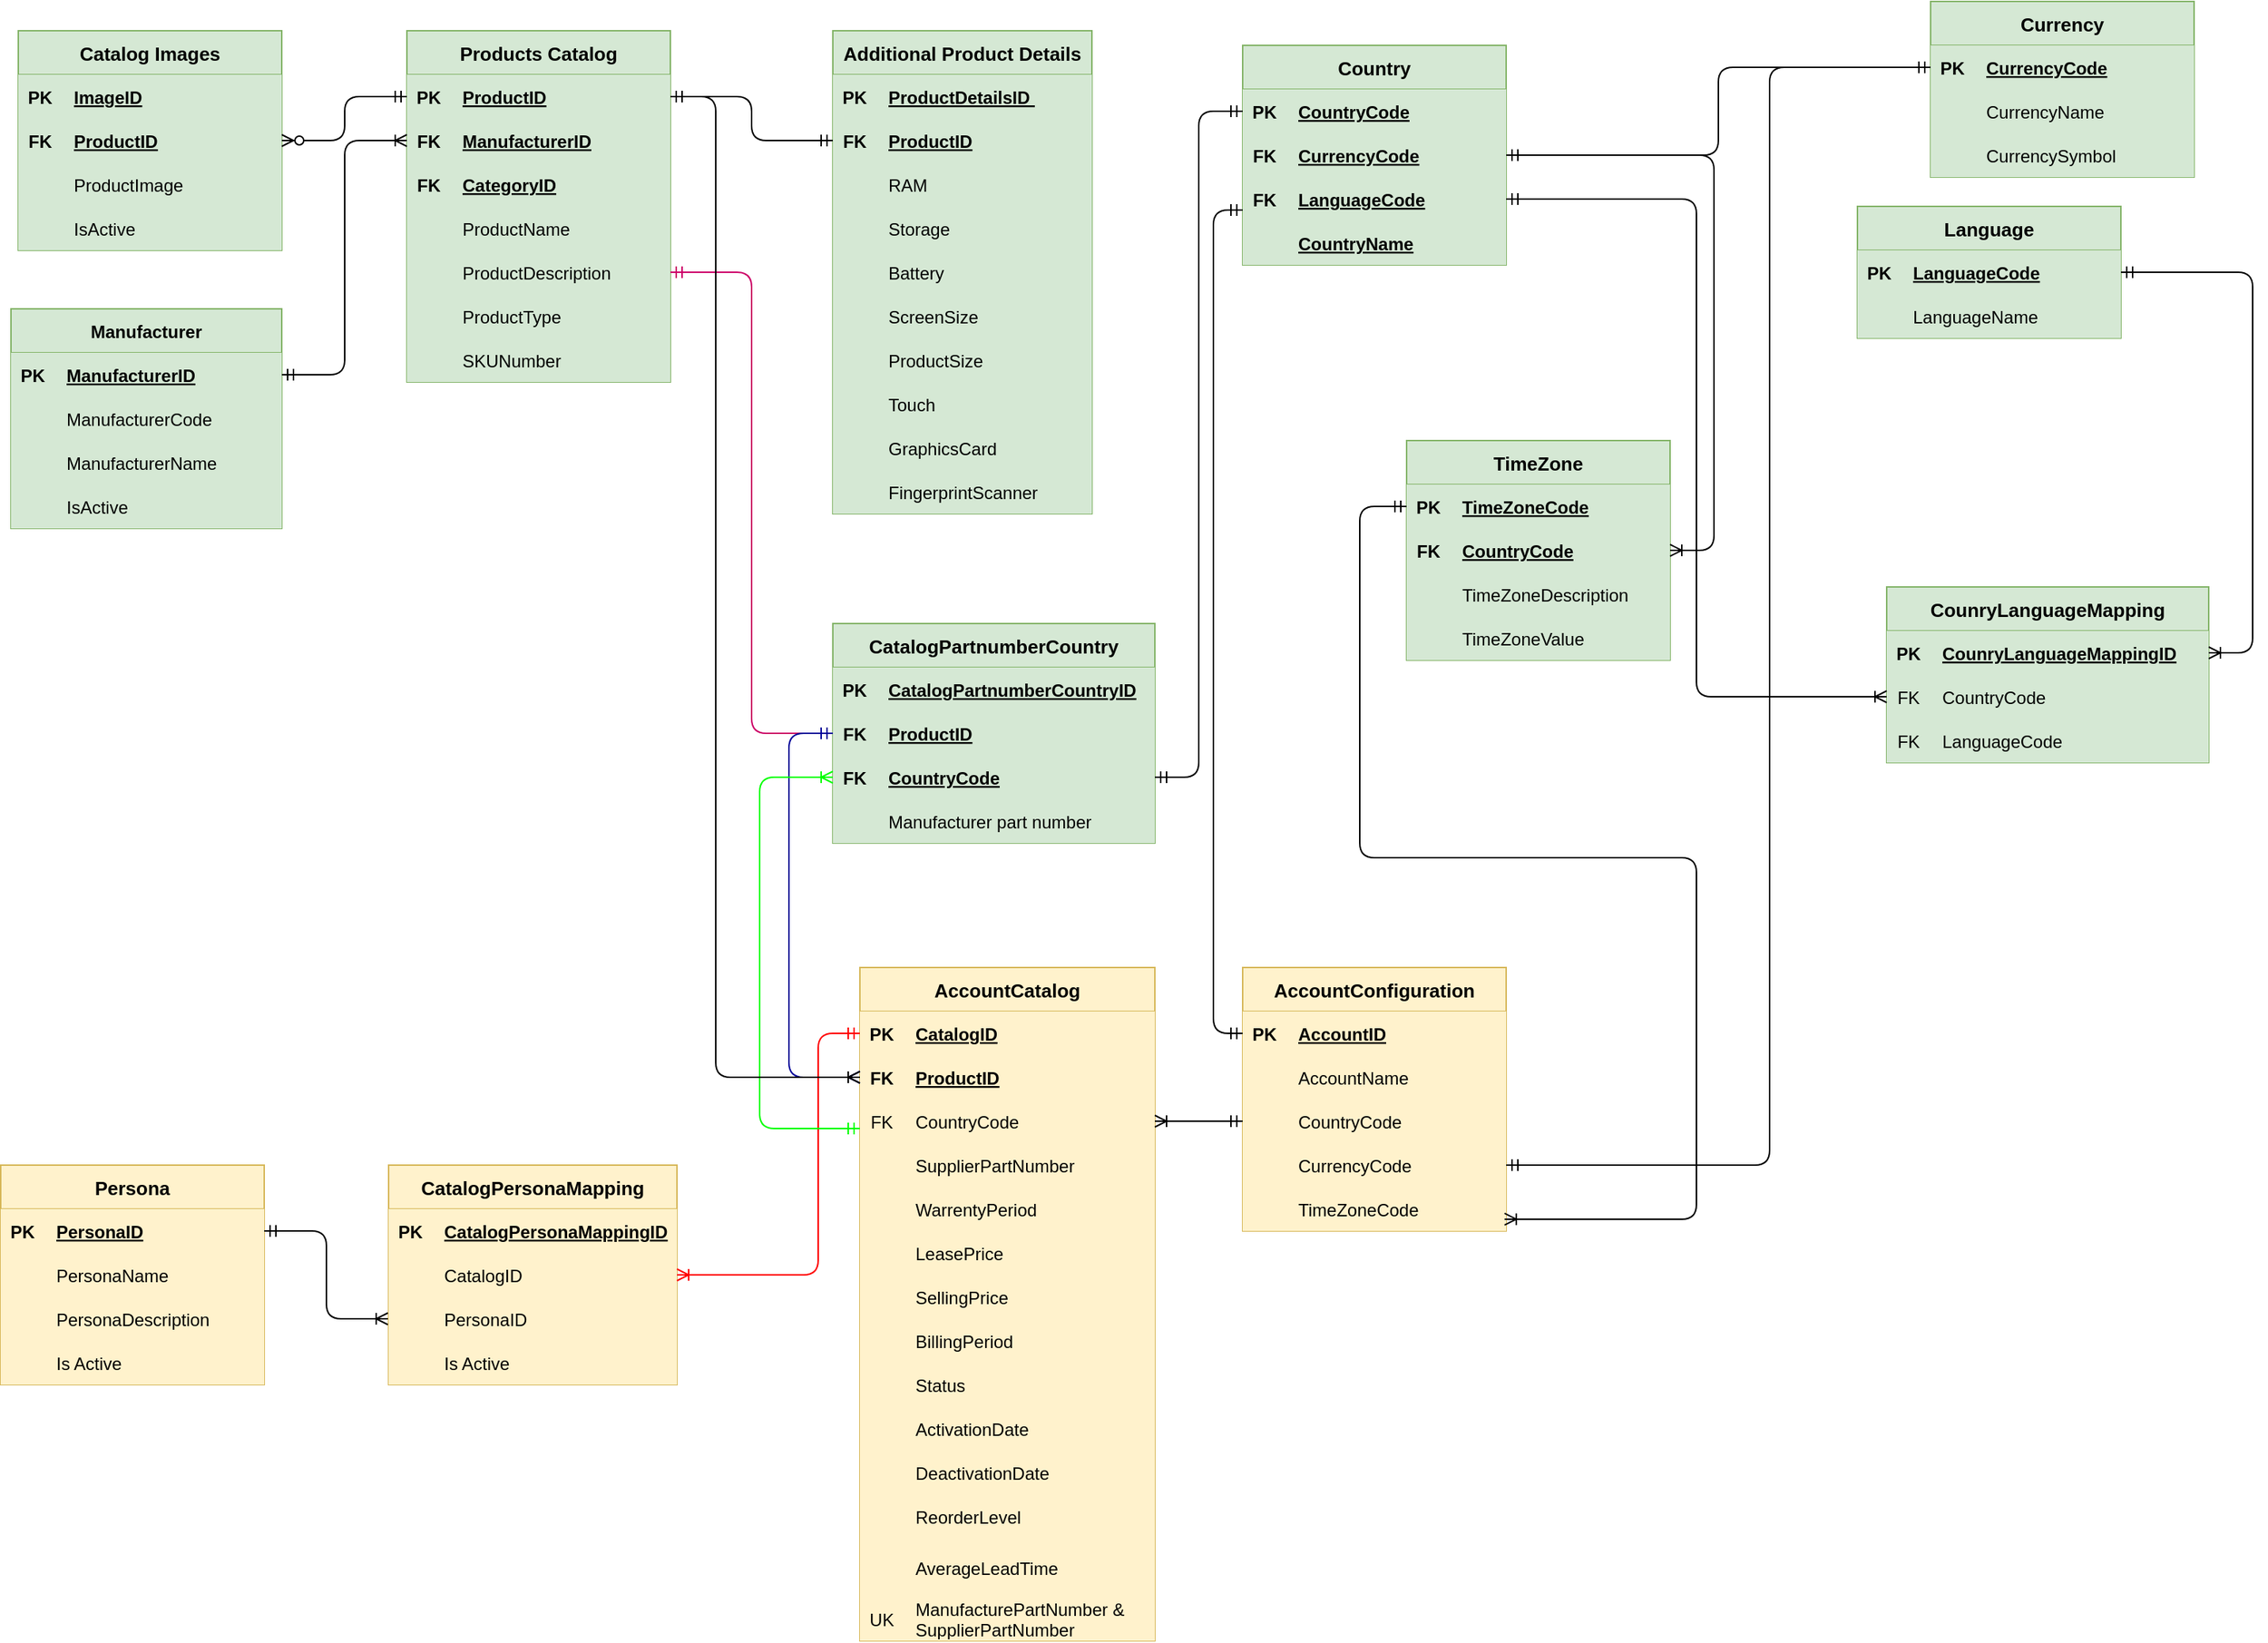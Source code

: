 <mxfile version="14.4.8" type="github">
  <diagram name="Page-1" id="efa7a0a1-bf9b-a30e-e6df-94a7791c09e9">
    <mxGraphModel dx="1662" dy="762" grid="1" gridSize="10" guides="1" tooltips="1" connect="1" arrows="1" fold="1" page="1" pageScale="1" pageWidth="826" pageHeight="1169" background="#ffffff" math="0" shadow="0">
      <root>
        <mxCell id="0" />
        <mxCell id="1" parent="0" />
        <mxCell id="um7V8yeOU8bJLNrAl1ep-114" value="Products Catalog" style="shape=table;startSize=30;container=1;collapsible=1;childLayout=tableLayout;fixedRows=1;rowLines=0;fontStyle=1;align=center;resizeLast=1;fillColor=#d5e8d4;strokeColor=#82b366;fontSize=13;" parent="1" vertex="1">
          <mxGeometry x="299" y="40" width="180" height="240" as="geometry" />
        </mxCell>
        <mxCell id="um7V8yeOU8bJLNrAl1ep-115" value="" style="shape=partialRectangle;collapsible=0;dropTarget=0;pointerEvents=0;fillColor=#d5e8d4;top=0;left=0;bottom=1;right=0;points=[[0,0.5],[1,0.5]];portConstraint=eastwest;strokeColor=#82b366;" parent="um7V8yeOU8bJLNrAl1ep-114" vertex="1">
          <mxGeometry y="30" width="180" height="30" as="geometry" />
        </mxCell>
        <mxCell id="um7V8yeOU8bJLNrAl1ep-116" value="PK" style="shape=partialRectangle;connectable=0;fillColor=#d5e8d4;top=0;left=0;bottom=0;right=0;fontStyle=1;overflow=hidden;strokeColor=#82b366;" parent="um7V8yeOU8bJLNrAl1ep-115" vertex="1">
          <mxGeometry width="30" height="30" as="geometry" />
        </mxCell>
        <mxCell id="um7V8yeOU8bJLNrAl1ep-117" value="ProductID" style="shape=partialRectangle;connectable=0;fillColor=#d5e8d4;top=0;left=0;bottom=0;right=0;align=left;spacingLeft=6;fontStyle=5;overflow=hidden;strokeColor=#82b366;" parent="um7V8yeOU8bJLNrAl1ep-115" vertex="1">
          <mxGeometry x="30" width="150" height="30" as="geometry" />
        </mxCell>
        <mxCell id="um7V8yeOU8bJLNrAl1ep-144" style="shape=partialRectangle;collapsible=0;dropTarget=0;pointerEvents=0;fillColor=#d5e8d4;top=0;left=0;bottom=1;right=0;points=[[0,0.5],[1,0.5]];portConstraint=eastwest;strokeColor=#82b366;" parent="um7V8yeOU8bJLNrAl1ep-114" vertex="1">
          <mxGeometry y="60" width="180" height="30" as="geometry" />
        </mxCell>
        <mxCell id="um7V8yeOU8bJLNrAl1ep-145" value="FK" style="shape=partialRectangle;connectable=0;fillColor=#d5e8d4;top=0;left=0;bottom=0;right=0;fontStyle=1;overflow=hidden;strokeColor=#82b366;" parent="um7V8yeOU8bJLNrAl1ep-144" vertex="1">
          <mxGeometry width="30" height="30" as="geometry" />
        </mxCell>
        <mxCell id="um7V8yeOU8bJLNrAl1ep-146" value="ManufacturerID" style="shape=partialRectangle;connectable=0;fillColor=#d5e8d4;top=0;left=0;bottom=0;right=0;align=left;spacingLeft=6;fontStyle=5;overflow=hidden;strokeColor=#82b366;" parent="um7V8yeOU8bJLNrAl1ep-144" vertex="1">
          <mxGeometry x="30" width="150" height="30" as="geometry" />
        </mxCell>
        <mxCell id="um7V8yeOU8bJLNrAl1ep-141" style="shape=partialRectangle;collapsible=0;dropTarget=0;pointerEvents=0;fillColor=#d5e8d4;top=0;left=0;bottom=1;right=0;points=[[0,0.5],[1,0.5]];portConstraint=eastwest;strokeColor=#82b366;" parent="um7V8yeOU8bJLNrAl1ep-114" vertex="1">
          <mxGeometry y="90" width="180" height="30" as="geometry" />
        </mxCell>
        <mxCell id="um7V8yeOU8bJLNrAl1ep-142" value="FK" style="shape=partialRectangle;connectable=0;fillColor=#d5e8d4;top=0;left=0;bottom=0;right=0;fontStyle=1;overflow=hidden;strokeColor=#82b366;" parent="um7V8yeOU8bJLNrAl1ep-141" vertex="1">
          <mxGeometry width="30" height="30" as="geometry" />
        </mxCell>
        <mxCell id="um7V8yeOU8bJLNrAl1ep-143" value="CategoryID" style="shape=partialRectangle;connectable=0;fillColor=#d5e8d4;top=0;left=0;bottom=0;right=0;align=left;spacingLeft=6;fontStyle=5;overflow=hidden;strokeColor=#82b366;" parent="um7V8yeOU8bJLNrAl1ep-141" vertex="1">
          <mxGeometry x="30" width="150" height="30" as="geometry" />
        </mxCell>
        <mxCell id="um7V8yeOU8bJLNrAl1ep-118" value="" style="shape=partialRectangle;collapsible=0;dropTarget=0;pointerEvents=0;fillColor=#d5e8d4;top=0;left=0;bottom=0;right=0;points=[[0,0.5],[1,0.5]];portConstraint=eastwest;strokeColor=#82b366;" parent="um7V8yeOU8bJLNrAl1ep-114" vertex="1">
          <mxGeometry y="120" width="180" height="30" as="geometry" />
        </mxCell>
        <mxCell id="um7V8yeOU8bJLNrAl1ep-119" value="" style="shape=partialRectangle;connectable=0;fillColor=#d5e8d4;top=0;left=0;bottom=0;right=0;editable=1;overflow=hidden;strokeColor=#82b366;" parent="um7V8yeOU8bJLNrAl1ep-118" vertex="1">
          <mxGeometry width="30" height="30" as="geometry" />
        </mxCell>
        <mxCell id="um7V8yeOU8bJLNrAl1ep-120" value="ProductName" style="shape=partialRectangle;connectable=0;fillColor=#d5e8d4;top=0;left=0;bottom=0;right=0;align=left;spacingLeft=6;overflow=hidden;strokeColor=#82b366;" parent="um7V8yeOU8bJLNrAl1ep-118" vertex="1">
          <mxGeometry x="30" width="150" height="30" as="geometry" />
        </mxCell>
        <mxCell id="um7V8yeOU8bJLNrAl1ep-121" value="" style="shape=partialRectangle;collapsible=0;dropTarget=0;pointerEvents=0;fillColor=#d5e8d4;top=0;left=0;bottom=0;right=0;points=[[0,0.5],[1,0.5]];portConstraint=eastwest;strokeColor=#82b366;" parent="um7V8yeOU8bJLNrAl1ep-114" vertex="1">
          <mxGeometry y="150" width="180" height="30" as="geometry" />
        </mxCell>
        <mxCell id="um7V8yeOU8bJLNrAl1ep-122" value="" style="shape=partialRectangle;connectable=0;fillColor=#d5e8d4;top=0;left=0;bottom=0;right=0;editable=1;overflow=hidden;strokeColor=#82b366;" parent="um7V8yeOU8bJLNrAl1ep-121" vertex="1">
          <mxGeometry width="30" height="30" as="geometry" />
        </mxCell>
        <mxCell id="um7V8yeOU8bJLNrAl1ep-123" value="ProductDescription" style="shape=partialRectangle;connectable=0;fillColor=#d5e8d4;top=0;left=0;bottom=0;right=0;align=left;spacingLeft=6;overflow=hidden;strokeColor=#82b366;" parent="um7V8yeOU8bJLNrAl1ep-121" vertex="1">
          <mxGeometry x="30" width="150" height="30" as="geometry" />
        </mxCell>
        <mxCell id="um7V8yeOU8bJLNrAl1ep-124" value="" style="shape=partialRectangle;collapsible=0;dropTarget=0;pointerEvents=0;fillColor=#d5e8d4;top=0;left=0;bottom=0;right=0;points=[[0,0.5],[1,0.5]];portConstraint=eastwest;strokeColor=#82b366;" parent="um7V8yeOU8bJLNrAl1ep-114" vertex="1">
          <mxGeometry y="180" width="180" height="30" as="geometry" />
        </mxCell>
        <mxCell id="um7V8yeOU8bJLNrAl1ep-125" value="" style="shape=partialRectangle;connectable=0;fillColor=#d5e8d4;top=0;left=0;bottom=0;right=0;editable=1;overflow=hidden;strokeColor=#82b366;" parent="um7V8yeOU8bJLNrAl1ep-124" vertex="1">
          <mxGeometry width="30" height="30" as="geometry" />
        </mxCell>
        <mxCell id="um7V8yeOU8bJLNrAl1ep-126" value="ProductType" style="shape=partialRectangle;connectable=0;fillColor=#d5e8d4;top=0;left=0;bottom=0;right=0;align=left;spacingLeft=6;overflow=hidden;strokeColor=#82b366;" parent="um7V8yeOU8bJLNrAl1ep-124" vertex="1">
          <mxGeometry x="30" width="150" height="30" as="geometry" />
        </mxCell>
        <mxCell id="um7V8yeOU8bJLNrAl1ep-147" style="shape=partialRectangle;collapsible=0;dropTarget=0;pointerEvents=0;fillColor=#d5e8d4;top=0;left=0;bottom=0;right=0;points=[[0,0.5],[1,0.5]];portConstraint=eastwest;strokeColor=#82b366;" parent="um7V8yeOU8bJLNrAl1ep-114" vertex="1">
          <mxGeometry y="210" width="180" height="30" as="geometry" />
        </mxCell>
        <mxCell id="um7V8yeOU8bJLNrAl1ep-148" style="shape=partialRectangle;connectable=0;fillColor=#d5e8d4;top=0;left=0;bottom=0;right=0;editable=1;overflow=hidden;strokeColor=#82b366;" parent="um7V8yeOU8bJLNrAl1ep-147" vertex="1">
          <mxGeometry width="30" height="30" as="geometry" />
        </mxCell>
        <mxCell id="um7V8yeOU8bJLNrAl1ep-149" value="SKUNumber" style="shape=partialRectangle;connectable=0;fillColor=#d5e8d4;top=0;left=0;bottom=0;right=0;align=left;spacingLeft=6;overflow=hidden;strokeColor=#82b366;" parent="um7V8yeOU8bJLNrAl1ep-147" vertex="1">
          <mxGeometry x="30" width="150" height="30" as="geometry" />
        </mxCell>
        <mxCell id="um7V8yeOU8bJLNrAl1ep-151" value="Catalog Images" style="shape=table;startSize=30;container=1;collapsible=1;childLayout=tableLayout;fixedRows=1;rowLines=0;fontStyle=1;align=center;resizeLast=1;fillColor=#d5e8d4;strokeColor=#82b366;fontSize=13;" parent="1" vertex="1">
          <mxGeometry x="33.5" y="40" width="180" height="150" as="geometry" />
        </mxCell>
        <mxCell id="um7V8yeOU8bJLNrAl1ep-152" value="" style="shape=partialRectangle;collapsible=0;dropTarget=0;pointerEvents=0;fillColor=#d5e8d4;top=0;left=0;bottom=1;right=0;points=[[0,0.5],[1,0.5]];portConstraint=eastwest;strokeColor=#82b366;" parent="um7V8yeOU8bJLNrAl1ep-151" vertex="1">
          <mxGeometry y="30" width="180" height="30" as="geometry" />
        </mxCell>
        <mxCell id="um7V8yeOU8bJLNrAl1ep-153" value="PK" style="shape=partialRectangle;connectable=0;fillColor=#d5e8d4;top=0;left=0;bottom=0;right=0;fontStyle=1;overflow=hidden;strokeColor=#82b366;" parent="um7V8yeOU8bJLNrAl1ep-152" vertex="1">
          <mxGeometry width="30" height="30" as="geometry" />
        </mxCell>
        <mxCell id="um7V8yeOU8bJLNrAl1ep-154" value="ImageID" style="shape=partialRectangle;connectable=0;fillColor=#d5e8d4;top=0;left=0;bottom=0;right=0;align=left;spacingLeft=6;fontStyle=5;overflow=hidden;strokeColor=#82b366;" parent="um7V8yeOU8bJLNrAl1ep-152" vertex="1">
          <mxGeometry x="30" width="150" height="30" as="geometry" />
        </mxCell>
        <mxCell id="um7V8yeOU8bJLNrAl1ep-167" style="shape=partialRectangle;collapsible=0;dropTarget=0;pointerEvents=0;fillColor=#d5e8d4;top=0;left=0;bottom=1;right=0;points=[[0,0.5],[1,0.5]];portConstraint=eastwest;strokeColor=#82b366;" parent="um7V8yeOU8bJLNrAl1ep-151" vertex="1">
          <mxGeometry y="60" width="180" height="30" as="geometry" />
        </mxCell>
        <mxCell id="um7V8yeOU8bJLNrAl1ep-168" value="FK" style="shape=partialRectangle;connectable=0;fillColor=#d5e8d4;top=0;left=0;bottom=0;right=0;fontStyle=1;overflow=hidden;strokeColor=#82b366;" parent="um7V8yeOU8bJLNrAl1ep-167" vertex="1">
          <mxGeometry width="30" height="30" as="geometry" />
        </mxCell>
        <mxCell id="um7V8yeOU8bJLNrAl1ep-169" value="ProductID" style="shape=partialRectangle;connectable=0;fillColor=#d5e8d4;top=0;left=0;bottom=0;right=0;align=left;spacingLeft=6;fontStyle=5;overflow=hidden;strokeColor=#82b366;" parent="um7V8yeOU8bJLNrAl1ep-167" vertex="1">
          <mxGeometry x="30" width="150" height="30" as="geometry" />
        </mxCell>
        <mxCell id="um7V8yeOU8bJLNrAl1ep-155" value="" style="shape=partialRectangle;collapsible=0;dropTarget=0;pointerEvents=0;fillColor=#d5e8d4;top=0;left=0;bottom=0;right=0;points=[[0,0.5],[1,0.5]];portConstraint=eastwest;strokeColor=#82b366;" parent="um7V8yeOU8bJLNrAl1ep-151" vertex="1">
          <mxGeometry y="90" width="180" height="30" as="geometry" />
        </mxCell>
        <mxCell id="um7V8yeOU8bJLNrAl1ep-156" value="" style="shape=partialRectangle;connectable=0;fillColor=#d5e8d4;top=0;left=0;bottom=0;right=0;editable=1;overflow=hidden;strokeColor=#82b366;" parent="um7V8yeOU8bJLNrAl1ep-155" vertex="1">
          <mxGeometry width="30" height="30" as="geometry" />
        </mxCell>
        <mxCell id="um7V8yeOU8bJLNrAl1ep-157" value="ProductImage" style="shape=partialRectangle;connectable=0;fillColor=#d5e8d4;top=0;left=0;bottom=0;right=0;align=left;spacingLeft=6;overflow=hidden;strokeColor=#82b366;" parent="um7V8yeOU8bJLNrAl1ep-155" vertex="1">
          <mxGeometry x="30" width="150" height="30" as="geometry" />
        </mxCell>
        <mxCell id="um7V8yeOU8bJLNrAl1ep-158" value="" style="shape=partialRectangle;collapsible=0;dropTarget=0;pointerEvents=0;fillColor=#d5e8d4;top=0;left=0;bottom=0;right=0;points=[[0,0.5],[1,0.5]];portConstraint=eastwest;strokeColor=#82b366;" parent="um7V8yeOU8bJLNrAl1ep-151" vertex="1">
          <mxGeometry y="120" width="180" height="30" as="geometry" />
        </mxCell>
        <mxCell id="um7V8yeOU8bJLNrAl1ep-159" value="" style="shape=partialRectangle;connectable=0;fillColor=#d5e8d4;top=0;left=0;bottom=0;right=0;editable=1;overflow=hidden;strokeColor=#82b366;" parent="um7V8yeOU8bJLNrAl1ep-158" vertex="1">
          <mxGeometry width="30" height="30" as="geometry" />
        </mxCell>
        <mxCell id="um7V8yeOU8bJLNrAl1ep-160" value="IsActive" style="shape=partialRectangle;connectable=0;fillColor=#d5e8d4;top=0;left=0;bottom=0;right=0;align=left;spacingLeft=6;overflow=hidden;strokeColor=#82b366;" parent="um7V8yeOU8bJLNrAl1ep-158" vertex="1">
          <mxGeometry x="30" width="150" height="30" as="geometry" />
        </mxCell>
        <mxCell id="um7V8yeOU8bJLNrAl1ep-171" value="Manufacturer" style="shape=table;startSize=30;container=1;collapsible=1;childLayout=tableLayout;fixedRows=1;rowLines=0;fontStyle=1;align=center;resizeLast=1;fillColor=#d5e8d4;strokeColor=#82b366;" parent="1" vertex="1">
          <mxGeometry x="28.5" y="230" width="185" height="150" as="geometry" />
        </mxCell>
        <mxCell id="um7V8yeOU8bJLNrAl1ep-172" value="" style="shape=partialRectangle;collapsible=0;dropTarget=0;pointerEvents=0;fillColor=#d5e8d4;top=0;left=0;bottom=1;right=0;points=[[0,0.5],[1,0.5]];portConstraint=eastwest;strokeColor=#82b366;" parent="um7V8yeOU8bJLNrAl1ep-171" vertex="1">
          <mxGeometry y="30" width="185" height="30" as="geometry" />
        </mxCell>
        <mxCell id="um7V8yeOU8bJLNrAl1ep-173" value="PK" style="shape=partialRectangle;connectable=0;fillColor=#d5e8d4;top=0;left=0;bottom=0;right=0;fontStyle=1;overflow=hidden;strokeColor=#82b366;" parent="um7V8yeOU8bJLNrAl1ep-172" vertex="1">
          <mxGeometry width="30" height="30" as="geometry" />
        </mxCell>
        <mxCell id="um7V8yeOU8bJLNrAl1ep-174" value="ManufacturerID" style="shape=partialRectangle;connectable=0;fillColor=#d5e8d4;top=0;left=0;bottom=0;right=0;align=left;spacingLeft=6;fontStyle=5;overflow=hidden;strokeColor=#82b366;" parent="um7V8yeOU8bJLNrAl1ep-172" vertex="1">
          <mxGeometry x="30" width="155" height="30" as="geometry" />
        </mxCell>
        <mxCell id="um7V8yeOU8bJLNrAl1ep-178" value="" style="shape=partialRectangle;collapsible=0;dropTarget=0;pointerEvents=0;fillColor=#d5e8d4;top=0;left=0;bottom=0;right=0;points=[[0,0.5],[1,0.5]];portConstraint=eastwest;strokeColor=#82b366;" parent="um7V8yeOU8bJLNrAl1ep-171" vertex="1">
          <mxGeometry y="60" width="185" height="30" as="geometry" />
        </mxCell>
        <mxCell id="um7V8yeOU8bJLNrAl1ep-179" value="" style="shape=partialRectangle;connectable=0;fillColor=#d5e8d4;top=0;left=0;bottom=0;right=0;editable=1;overflow=hidden;strokeColor=#82b366;" parent="um7V8yeOU8bJLNrAl1ep-178" vertex="1">
          <mxGeometry width="30" height="30" as="geometry" />
        </mxCell>
        <mxCell id="um7V8yeOU8bJLNrAl1ep-180" value="ManufacturerCode" style="shape=partialRectangle;connectable=0;fillColor=#d5e8d4;top=0;left=0;bottom=0;right=0;align=left;spacingLeft=6;overflow=hidden;strokeColor=#82b366;" parent="um7V8yeOU8bJLNrAl1ep-178" vertex="1">
          <mxGeometry x="30" width="155" height="30" as="geometry" />
        </mxCell>
        <mxCell id="um7V8yeOU8bJLNrAl1ep-181" value="" style="shape=partialRectangle;collapsible=0;dropTarget=0;pointerEvents=0;fillColor=#d5e8d4;top=0;left=0;bottom=0;right=0;points=[[0,0.5],[1,0.5]];portConstraint=eastwest;strokeColor=#82b366;" parent="um7V8yeOU8bJLNrAl1ep-171" vertex="1">
          <mxGeometry y="90" width="185" height="30" as="geometry" />
        </mxCell>
        <mxCell id="um7V8yeOU8bJLNrAl1ep-182" value="" style="shape=partialRectangle;connectable=0;fillColor=#d5e8d4;top=0;left=0;bottom=0;right=0;editable=1;overflow=hidden;strokeColor=#82b366;" parent="um7V8yeOU8bJLNrAl1ep-181" vertex="1">
          <mxGeometry width="30" height="30" as="geometry" />
        </mxCell>
        <mxCell id="um7V8yeOU8bJLNrAl1ep-183" value="ManufacturerName" style="shape=partialRectangle;connectable=0;fillColor=#d5e8d4;top=0;left=0;bottom=0;right=0;align=left;spacingLeft=6;overflow=hidden;strokeColor=#82b366;" parent="um7V8yeOU8bJLNrAl1ep-181" vertex="1">
          <mxGeometry x="30" width="155" height="30" as="geometry" />
        </mxCell>
        <mxCell id="um7V8yeOU8bJLNrAl1ep-187" style="shape=partialRectangle;collapsible=0;dropTarget=0;pointerEvents=0;fillColor=#d5e8d4;top=0;left=0;bottom=0;right=0;points=[[0,0.5],[1,0.5]];portConstraint=eastwest;strokeColor=#82b366;" parent="um7V8yeOU8bJLNrAl1ep-171" vertex="1">
          <mxGeometry y="120" width="185" height="30" as="geometry" />
        </mxCell>
        <mxCell id="um7V8yeOU8bJLNrAl1ep-188" style="shape=partialRectangle;connectable=0;fillColor=#d5e8d4;top=0;left=0;bottom=0;right=0;editable=1;overflow=hidden;strokeColor=#82b366;" parent="um7V8yeOU8bJLNrAl1ep-187" vertex="1">
          <mxGeometry width="30" height="30" as="geometry" />
        </mxCell>
        <mxCell id="um7V8yeOU8bJLNrAl1ep-189" value="IsActive" style="shape=partialRectangle;connectable=0;fillColor=#d5e8d4;top=0;left=0;bottom=0;right=0;align=left;spacingLeft=6;overflow=hidden;strokeColor=#82b366;" parent="um7V8yeOU8bJLNrAl1ep-187" vertex="1">
          <mxGeometry x="30" width="155" height="30" as="geometry" />
        </mxCell>
        <mxCell id="um7V8yeOU8bJLNrAl1ep-194" value="Additional Product Details" style="shape=table;startSize=30;container=1;collapsible=1;childLayout=tableLayout;fixedRows=1;rowLines=0;fontStyle=1;align=center;resizeLast=1;fillColor=#d5e8d4;strokeColor=#82b366;fontSize=13;" parent="1" vertex="1">
          <mxGeometry x="590" y="40" width="177" height="330" as="geometry" />
        </mxCell>
        <mxCell id="um7V8yeOU8bJLNrAl1ep-195" value="" style="shape=partialRectangle;collapsible=0;dropTarget=0;pointerEvents=0;fillColor=#d5e8d4;top=0;left=0;bottom=1;right=0;points=[[0,0.5],[1,0.5]];portConstraint=eastwest;strokeColor=#82b366;" parent="um7V8yeOU8bJLNrAl1ep-194" vertex="1">
          <mxGeometry y="30" width="177" height="30" as="geometry" />
        </mxCell>
        <mxCell id="um7V8yeOU8bJLNrAl1ep-196" value="PK" style="shape=partialRectangle;connectable=0;fillColor=#d5e8d4;top=0;left=0;bottom=0;right=0;fontStyle=1;overflow=hidden;strokeColor=#82b366;" parent="um7V8yeOU8bJLNrAl1ep-195" vertex="1">
          <mxGeometry width="30" height="30" as="geometry" />
        </mxCell>
        <mxCell id="um7V8yeOU8bJLNrAl1ep-197" value="ProductDetailsID " style="shape=partialRectangle;connectable=0;fillColor=#d5e8d4;top=0;left=0;bottom=0;right=0;align=left;spacingLeft=6;fontStyle=5;overflow=hidden;strokeColor=#82b366;" parent="um7V8yeOU8bJLNrAl1ep-195" vertex="1">
          <mxGeometry x="30" width="147" height="30" as="geometry" />
        </mxCell>
        <mxCell id="um7V8yeOU8bJLNrAl1ep-207" style="shape=partialRectangle;collapsible=0;dropTarget=0;pointerEvents=0;fillColor=#d5e8d4;top=0;left=0;bottom=1;right=0;points=[[0,0.5],[1,0.5]];portConstraint=eastwest;strokeColor=#82b366;" parent="um7V8yeOU8bJLNrAl1ep-194" vertex="1">
          <mxGeometry y="60" width="177" height="30" as="geometry" />
        </mxCell>
        <mxCell id="um7V8yeOU8bJLNrAl1ep-208" value="FK" style="shape=partialRectangle;connectable=0;fillColor=#d5e8d4;top=0;left=0;bottom=0;right=0;fontStyle=1;overflow=hidden;strokeColor=#82b366;" parent="um7V8yeOU8bJLNrAl1ep-207" vertex="1">
          <mxGeometry width="30" height="30" as="geometry" />
        </mxCell>
        <mxCell id="um7V8yeOU8bJLNrAl1ep-209" value="ProductID" style="shape=partialRectangle;connectable=0;fillColor=#d5e8d4;top=0;left=0;bottom=0;right=0;align=left;spacingLeft=6;fontStyle=5;overflow=hidden;strokeColor=#82b366;" parent="um7V8yeOU8bJLNrAl1ep-207" vertex="1">
          <mxGeometry x="30" width="147" height="30" as="geometry" />
        </mxCell>
        <mxCell id="um7V8yeOU8bJLNrAl1ep-198" value="" style="shape=partialRectangle;collapsible=0;dropTarget=0;pointerEvents=0;fillColor=#d5e8d4;top=0;left=0;bottom=0;right=0;points=[[0,0.5],[1,0.5]];portConstraint=eastwest;strokeColor=#82b366;" parent="um7V8yeOU8bJLNrAl1ep-194" vertex="1">
          <mxGeometry y="90" width="177" height="30" as="geometry" />
        </mxCell>
        <mxCell id="um7V8yeOU8bJLNrAl1ep-199" value="" style="shape=partialRectangle;connectable=0;fillColor=#d5e8d4;top=0;left=0;bottom=0;right=0;editable=1;overflow=hidden;strokeColor=#82b366;" parent="um7V8yeOU8bJLNrAl1ep-198" vertex="1">
          <mxGeometry width="30" height="30" as="geometry" />
        </mxCell>
        <mxCell id="um7V8yeOU8bJLNrAl1ep-200" value="RAM" style="shape=partialRectangle;connectable=0;fillColor=#d5e8d4;top=0;left=0;bottom=0;right=0;align=left;spacingLeft=6;overflow=hidden;strokeColor=#82b366;" parent="um7V8yeOU8bJLNrAl1ep-198" vertex="1">
          <mxGeometry x="30" width="147" height="30" as="geometry" />
        </mxCell>
        <mxCell id="um7V8yeOU8bJLNrAl1ep-201" value="" style="shape=partialRectangle;collapsible=0;dropTarget=0;pointerEvents=0;fillColor=#d5e8d4;top=0;left=0;bottom=0;right=0;points=[[0,0.5],[1,0.5]];portConstraint=eastwest;strokeColor=#82b366;" parent="um7V8yeOU8bJLNrAl1ep-194" vertex="1">
          <mxGeometry y="120" width="177" height="30" as="geometry" />
        </mxCell>
        <mxCell id="um7V8yeOU8bJLNrAl1ep-202" value="" style="shape=partialRectangle;connectable=0;fillColor=#d5e8d4;top=0;left=0;bottom=0;right=0;editable=1;overflow=hidden;strokeColor=#82b366;" parent="um7V8yeOU8bJLNrAl1ep-201" vertex="1">
          <mxGeometry width="30" height="30" as="geometry" />
        </mxCell>
        <mxCell id="um7V8yeOU8bJLNrAl1ep-203" value="Storage" style="shape=partialRectangle;connectable=0;fillColor=#d5e8d4;top=0;left=0;bottom=0;right=0;align=left;spacingLeft=6;overflow=hidden;strokeColor=#82b366;" parent="um7V8yeOU8bJLNrAl1ep-201" vertex="1">
          <mxGeometry x="30" width="147" height="30" as="geometry" />
        </mxCell>
        <mxCell id="um7V8yeOU8bJLNrAl1ep-204" style="shape=partialRectangle;collapsible=0;dropTarget=0;pointerEvents=0;fillColor=#d5e8d4;top=0;left=0;bottom=0;right=0;points=[[0,0.5],[1,0.5]];portConstraint=eastwest;strokeColor=#82b366;" parent="um7V8yeOU8bJLNrAl1ep-194" vertex="1">
          <mxGeometry y="150" width="177" height="30" as="geometry" />
        </mxCell>
        <mxCell id="um7V8yeOU8bJLNrAl1ep-205" style="shape=partialRectangle;connectable=0;fillColor=#d5e8d4;top=0;left=0;bottom=0;right=0;editable=1;overflow=hidden;strokeColor=#82b366;" parent="um7V8yeOU8bJLNrAl1ep-204" vertex="1">
          <mxGeometry width="30" height="30" as="geometry" />
        </mxCell>
        <mxCell id="um7V8yeOU8bJLNrAl1ep-206" value="Battery" style="shape=partialRectangle;connectable=0;fillColor=#d5e8d4;top=0;left=0;bottom=0;right=0;align=left;spacingLeft=6;overflow=hidden;strokeColor=#82b366;" parent="um7V8yeOU8bJLNrAl1ep-204" vertex="1">
          <mxGeometry x="30" width="147" height="30" as="geometry" />
        </mxCell>
        <mxCell id="um7V8yeOU8bJLNrAl1ep-213" style="shape=partialRectangle;collapsible=0;dropTarget=0;pointerEvents=0;fillColor=#d5e8d4;top=0;left=0;bottom=0;right=0;points=[[0,0.5],[1,0.5]];portConstraint=eastwest;strokeColor=#82b366;" parent="um7V8yeOU8bJLNrAl1ep-194" vertex="1">
          <mxGeometry y="180" width="177" height="30" as="geometry" />
        </mxCell>
        <mxCell id="um7V8yeOU8bJLNrAl1ep-214" style="shape=partialRectangle;connectable=0;fillColor=#d5e8d4;top=0;left=0;bottom=0;right=0;editable=1;overflow=hidden;strokeColor=#82b366;" parent="um7V8yeOU8bJLNrAl1ep-213" vertex="1">
          <mxGeometry width="30" height="30" as="geometry" />
        </mxCell>
        <mxCell id="um7V8yeOU8bJLNrAl1ep-215" value="ScreenSize" style="shape=partialRectangle;connectable=0;fillColor=#d5e8d4;top=0;left=0;bottom=0;right=0;align=left;spacingLeft=6;overflow=hidden;strokeColor=#82b366;" parent="um7V8yeOU8bJLNrAl1ep-213" vertex="1">
          <mxGeometry x="30" width="147" height="30" as="geometry" />
        </mxCell>
        <mxCell id="um7V8yeOU8bJLNrAl1ep-216" style="shape=partialRectangle;collapsible=0;dropTarget=0;pointerEvents=0;fillColor=#d5e8d4;top=0;left=0;bottom=0;right=0;points=[[0,0.5],[1,0.5]];portConstraint=eastwest;strokeColor=#82b366;" parent="um7V8yeOU8bJLNrAl1ep-194" vertex="1">
          <mxGeometry y="210" width="177" height="30" as="geometry" />
        </mxCell>
        <mxCell id="um7V8yeOU8bJLNrAl1ep-217" style="shape=partialRectangle;connectable=0;fillColor=#d5e8d4;top=0;left=0;bottom=0;right=0;editable=1;overflow=hidden;strokeColor=#82b366;" parent="um7V8yeOU8bJLNrAl1ep-216" vertex="1">
          <mxGeometry width="30" height="30" as="geometry" />
        </mxCell>
        <mxCell id="um7V8yeOU8bJLNrAl1ep-218" value="ProductSize" style="shape=partialRectangle;connectable=0;fillColor=#d5e8d4;top=0;left=0;bottom=0;right=0;align=left;spacingLeft=6;overflow=hidden;strokeColor=#82b366;" parent="um7V8yeOU8bJLNrAl1ep-216" vertex="1">
          <mxGeometry x="30" width="147" height="30" as="geometry" />
        </mxCell>
        <mxCell id="um7V8yeOU8bJLNrAl1ep-219" style="shape=partialRectangle;collapsible=0;dropTarget=0;pointerEvents=0;fillColor=#d5e8d4;top=0;left=0;bottom=0;right=0;points=[[0,0.5],[1,0.5]];portConstraint=eastwest;strokeColor=#82b366;" parent="um7V8yeOU8bJLNrAl1ep-194" vertex="1">
          <mxGeometry y="240" width="177" height="30" as="geometry" />
        </mxCell>
        <mxCell id="um7V8yeOU8bJLNrAl1ep-220" style="shape=partialRectangle;connectable=0;fillColor=#d5e8d4;top=0;left=0;bottom=0;right=0;editable=1;overflow=hidden;strokeColor=#82b366;" parent="um7V8yeOU8bJLNrAl1ep-219" vertex="1">
          <mxGeometry width="30" height="30" as="geometry" />
        </mxCell>
        <mxCell id="um7V8yeOU8bJLNrAl1ep-221" value="Touch" style="shape=partialRectangle;connectable=0;fillColor=#d5e8d4;top=0;left=0;bottom=0;right=0;align=left;spacingLeft=6;overflow=hidden;strokeColor=#82b366;" parent="um7V8yeOU8bJLNrAl1ep-219" vertex="1">
          <mxGeometry x="30" width="147" height="30" as="geometry" />
        </mxCell>
        <mxCell id="um7V8yeOU8bJLNrAl1ep-222" style="shape=partialRectangle;collapsible=0;dropTarget=0;pointerEvents=0;fillColor=#d5e8d4;top=0;left=0;bottom=0;right=0;points=[[0,0.5],[1,0.5]];portConstraint=eastwest;strokeColor=#82b366;" parent="um7V8yeOU8bJLNrAl1ep-194" vertex="1">
          <mxGeometry y="270" width="177" height="30" as="geometry" />
        </mxCell>
        <mxCell id="um7V8yeOU8bJLNrAl1ep-223" style="shape=partialRectangle;connectable=0;fillColor=#d5e8d4;top=0;left=0;bottom=0;right=0;editable=1;overflow=hidden;strokeColor=#82b366;" parent="um7V8yeOU8bJLNrAl1ep-222" vertex="1">
          <mxGeometry width="30" height="30" as="geometry" />
        </mxCell>
        <mxCell id="um7V8yeOU8bJLNrAl1ep-224" value="GraphicsCard" style="shape=partialRectangle;connectable=0;fillColor=#d5e8d4;top=0;left=0;bottom=0;right=0;align=left;spacingLeft=6;overflow=hidden;strokeColor=#82b366;" parent="um7V8yeOU8bJLNrAl1ep-222" vertex="1">
          <mxGeometry x="30" width="147" height="30" as="geometry" />
        </mxCell>
        <mxCell id="um7V8yeOU8bJLNrAl1ep-225" style="shape=partialRectangle;collapsible=0;dropTarget=0;pointerEvents=0;fillColor=#d5e8d4;top=0;left=0;bottom=0;right=0;points=[[0,0.5],[1,0.5]];portConstraint=eastwest;strokeColor=#82b366;" parent="um7V8yeOU8bJLNrAl1ep-194" vertex="1">
          <mxGeometry y="300" width="177" height="30" as="geometry" />
        </mxCell>
        <mxCell id="um7V8yeOU8bJLNrAl1ep-226" style="shape=partialRectangle;connectable=0;fillColor=#d5e8d4;top=0;left=0;bottom=0;right=0;editable=1;overflow=hidden;strokeColor=#82b366;" parent="um7V8yeOU8bJLNrAl1ep-225" vertex="1">
          <mxGeometry width="30" height="30" as="geometry" />
        </mxCell>
        <mxCell id="um7V8yeOU8bJLNrAl1ep-227" value="FingerprintScanner" style="shape=partialRectangle;connectable=0;fillColor=#d5e8d4;top=0;left=0;bottom=0;right=0;align=left;spacingLeft=6;overflow=hidden;strokeColor=#82b366;" parent="um7V8yeOU8bJLNrAl1ep-225" vertex="1">
          <mxGeometry x="30" width="147" height="30" as="geometry" />
        </mxCell>
        <mxCell id="um7V8yeOU8bJLNrAl1ep-211" value="" style="edgeStyle=elbowEdgeStyle;fontSize=12;html=1;endArrow=ERmandOne;startArrow=ERmandOne;entryX=0;entryY=0.5;entryDx=0;entryDy=0;exitX=1;exitY=0.5;exitDx=0;exitDy=0;fillColor=#d5e8d4;" parent="1" source="um7V8yeOU8bJLNrAl1ep-115" target="um7V8yeOU8bJLNrAl1ep-207" edge="1">
          <mxGeometry width="100" height="100" relative="1" as="geometry">
            <mxPoint x="308" y="295" as="sourcePoint" />
            <mxPoint x="318" y="95" as="targetPoint" />
          </mxGeometry>
        </mxCell>
        <mxCell id="um7V8yeOU8bJLNrAl1ep-255" value="Country" style="shape=table;startSize=30;container=1;collapsible=1;childLayout=tableLayout;fixedRows=1;rowLines=0;fontStyle=1;align=center;resizeLast=1;fillColor=#d5e8d4;strokeColor=#82b366;fontSize=13;" parent="1" vertex="1">
          <mxGeometry x="870" y="50" width="180" height="150" as="geometry" />
        </mxCell>
        <mxCell id="um7V8yeOU8bJLNrAl1ep-256" value="" style="shape=partialRectangle;collapsible=0;dropTarget=0;pointerEvents=0;fillColor=#d5e8d4;top=0;left=0;bottom=1;right=0;points=[[0,0.5],[1,0.5]];portConstraint=eastwest;strokeColor=#82b366;" parent="um7V8yeOU8bJLNrAl1ep-255" vertex="1">
          <mxGeometry y="30" width="180" height="30" as="geometry" />
        </mxCell>
        <mxCell id="um7V8yeOU8bJLNrAl1ep-257" value="PK" style="shape=partialRectangle;connectable=0;fillColor=#d5e8d4;top=0;left=0;bottom=0;right=0;fontStyle=1;overflow=hidden;strokeColor=#82b366;" parent="um7V8yeOU8bJLNrAl1ep-256" vertex="1">
          <mxGeometry width="30" height="30" as="geometry" />
        </mxCell>
        <mxCell id="um7V8yeOU8bJLNrAl1ep-258" value="CountryCode" style="shape=partialRectangle;connectable=0;fillColor=#d5e8d4;top=0;left=0;bottom=0;right=0;align=left;spacingLeft=6;fontStyle=5;overflow=hidden;strokeColor=#82b366;" parent="um7V8yeOU8bJLNrAl1ep-256" vertex="1">
          <mxGeometry x="30" width="150" height="30" as="geometry" />
        </mxCell>
        <mxCell id="um7V8yeOU8bJLNrAl1ep-259" style="shape=partialRectangle;collapsible=0;dropTarget=0;pointerEvents=0;fillColor=#d5e8d4;top=0;left=0;bottom=1;right=0;points=[[0,0.5],[1,0.5]];portConstraint=eastwest;strokeColor=#82b366;" parent="um7V8yeOU8bJLNrAl1ep-255" vertex="1">
          <mxGeometry y="60" width="180" height="30" as="geometry" />
        </mxCell>
        <mxCell id="um7V8yeOU8bJLNrAl1ep-260" value="FK" style="shape=partialRectangle;connectable=0;fillColor=#d5e8d4;top=0;left=0;bottom=0;right=0;fontStyle=1;overflow=hidden;strokeColor=#82b366;" parent="um7V8yeOU8bJLNrAl1ep-259" vertex="1">
          <mxGeometry width="30" height="30" as="geometry" />
        </mxCell>
        <mxCell id="um7V8yeOU8bJLNrAl1ep-261" value="CurrencyCode" style="shape=partialRectangle;connectable=0;fillColor=#d5e8d4;top=0;left=0;bottom=0;right=0;align=left;spacingLeft=6;fontStyle=5;overflow=hidden;strokeColor=#82b366;" parent="um7V8yeOU8bJLNrAl1ep-259" vertex="1">
          <mxGeometry x="30" width="150" height="30" as="geometry" />
        </mxCell>
        <mxCell id="um7V8yeOU8bJLNrAl1ep-271" style="shape=partialRectangle;collapsible=0;dropTarget=0;pointerEvents=0;fillColor=#d5e8d4;top=0;left=0;bottom=1;right=0;points=[[0,0.5],[1,0.5]];portConstraint=eastwest;strokeColor=#82b366;" parent="um7V8yeOU8bJLNrAl1ep-255" vertex="1">
          <mxGeometry y="90" width="180" height="30" as="geometry" />
        </mxCell>
        <mxCell id="um7V8yeOU8bJLNrAl1ep-272" value="FK" style="shape=partialRectangle;connectable=0;fillColor=#d5e8d4;top=0;left=0;bottom=0;right=0;fontStyle=1;overflow=hidden;strokeColor=#82b366;" parent="um7V8yeOU8bJLNrAl1ep-271" vertex="1">
          <mxGeometry width="30" height="30" as="geometry" />
        </mxCell>
        <mxCell id="um7V8yeOU8bJLNrAl1ep-273" value="LanguageCode" style="shape=partialRectangle;connectable=0;fillColor=#d5e8d4;top=0;left=0;bottom=0;right=0;align=left;spacingLeft=6;fontStyle=5;overflow=hidden;strokeColor=#82b366;" parent="um7V8yeOU8bJLNrAl1ep-271" vertex="1">
          <mxGeometry x="30" width="150" height="30" as="geometry" />
        </mxCell>
        <mxCell id="um7V8yeOU8bJLNrAl1ep-410" style="shape=partialRectangle;collapsible=0;dropTarget=0;pointerEvents=0;fillColor=#d5e8d4;top=0;left=0;bottom=1;right=0;points=[[0,0.5],[1,0.5]];portConstraint=eastwest;strokeColor=#82b366;" parent="um7V8yeOU8bJLNrAl1ep-255" vertex="1">
          <mxGeometry y="120" width="180" height="30" as="geometry" />
        </mxCell>
        <mxCell id="um7V8yeOU8bJLNrAl1ep-411" style="shape=partialRectangle;connectable=0;fillColor=#d5e8d4;top=0;left=0;bottom=0;right=0;fontStyle=1;overflow=hidden;strokeColor=#82b366;" parent="um7V8yeOU8bJLNrAl1ep-410" vertex="1">
          <mxGeometry width="30" height="30" as="geometry" />
        </mxCell>
        <mxCell id="um7V8yeOU8bJLNrAl1ep-412" value="CountryName" style="shape=partialRectangle;connectable=0;fillColor=#d5e8d4;top=0;left=0;bottom=0;right=0;align=left;spacingLeft=6;fontStyle=5;overflow=hidden;strokeColor=#82b366;" parent="um7V8yeOU8bJLNrAl1ep-410" vertex="1">
          <mxGeometry x="30" width="150" height="30" as="geometry" />
        </mxCell>
        <mxCell id="um7V8yeOU8bJLNrAl1ep-274" value="Language" style="shape=table;startSize=30;container=1;collapsible=1;childLayout=tableLayout;fixedRows=1;rowLines=0;fontStyle=1;align=center;resizeLast=1;fillColor=#d5e8d4;strokeColor=#82b366;fontSize=13;" parent="1" vertex="1">
          <mxGeometry x="1290" y="160" width="180" height="90" as="geometry" />
        </mxCell>
        <mxCell id="um7V8yeOU8bJLNrAl1ep-275" value="" style="shape=partialRectangle;collapsible=0;dropTarget=0;pointerEvents=0;fillColor=#d5e8d4;top=0;left=0;bottom=1;right=0;points=[[0,0.5],[1,0.5]];portConstraint=eastwest;strokeColor=#82b366;" parent="um7V8yeOU8bJLNrAl1ep-274" vertex="1">
          <mxGeometry y="30" width="180" height="30" as="geometry" />
        </mxCell>
        <mxCell id="um7V8yeOU8bJLNrAl1ep-276" value="PK" style="shape=partialRectangle;connectable=0;fillColor=#d5e8d4;top=0;left=0;bottom=0;right=0;fontStyle=1;overflow=hidden;strokeColor=#82b366;" parent="um7V8yeOU8bJLNrAl1ep-275" vertex="1">
          <mxGeometry width="30" height="30" as="geometry" />
        </mxCell>
        <mxCell id="um7V8yeOU8bJLNrAl1ep-277" value="LanguageCode" style="shape=partialRectangle;connectable=0;fillColor=#d5e8d4;top=0;left=0;bottom=0;right=0;align=left;spacingLeft=6;fontStyle=5;overflow=hidden;strokeColor=#82b366;" parent="um7V8yeOU8bJLNrAl1ep-275" vertex="1">
          <mxGeometry x="30" width="150" height="30" as="geometry" />
        </mxCell>
        <mxCell id="um7V8yeOU8bJLNrAl1ep-284" value="" style="shape=partialRectangle;collapsible=0;dropTarget=0;pointerEvents=0;fillColor=#d5e8d4;top=0;left=0;bottom=0;right=0;points=[[0,0.5],[1,0.5]];portConstraint=eastwest;strokeColor=#82b366;" parent="um7V8yeOU8bJLNrAl1ep-274" vertex="1">
          <mxGeometry y="60" width="180" height="30" as="geometry" />
        </mxCell>
        <mxCell id="um7V8yeOU8bJLNrAl1ep-285" value="" style="shape=partialRectangle;connectable=0;fillColor=#d5e8d4;top=0;left=0;bottom=0;right=0;editable=1;overflow=hidden;strokeColor=#82b366;" parent="um7V8yeOU8bJLNrAl1ep-284" vertex="1">
          <mxGeometry width="30" height="30" as="geometry" />
        </mxCell>
        <mxCell id="um7V8yeOU8bJLNrAl1ep-286" value="LanguageName" style="shape=partialRectangle;connectable=0;fillColor=#d5e8d4;top=0;left=0;bottom=0;right=0;align=left;spacingLeft=6;overflow=hidden;strokeColor=#82b366;" parent="um7V8yeOU8bJLNrAl1ep-284" vertex="1">
          <mxGeometry x="30" width="150" height="30" as="geometry" />
        </mxCell>
        <mxCell id="um7V8yeOU8bJLNrAl1ep-295" value="" style="edgeStyle=elbowEdgeStyle;fontSize=12;html=1;endArrow=ERzeroToMany;startArrow=ERmandOne;entryX=1;entryY=0.5;entryDx=0;entryDy=0;exitX=0;exitY=0.5;exitDx=0;exitDy=0;fillColor=#d5e8d4;" parent="1" source="um7V8yeOU8bJLNrAl1ep-115" target="um7V8yeOU8bJLNrAl1ep-167" edge="1">
          <mxGeometry width="100" height="100" relative="1" as="geometry">
            <mxPoint x="286" y="600" as="sourcePoint" />
            <mxPoint x="386" y="500" as="targetPoint" />
          </mxGeometry>
        </mxCell>
        <mxCell id="um7V8yeOU8bJLNrAl1ep-298" value="" style="edgeStyle=elbowEdgeStyle;fontSize=12;html=1;endArrow=ERoneToMany;startArrow=ERmandOne;entryX=0;entryY=0.5;entryDx=0;entryDy=0;exitX=1;exitY=0.5;exitDx=0;exitDy=0;fillColor=#d5e8d4;" parent="1" source="um7V8yeOU8bJLNrAl1ep-172" target="um7V8yeOU8bJLNrAl1ep-144" edge="1">
          <mxGeometry width="100" height="100" relative="1" as="geometry">
            <mxPoint x="146" y="560" as="sourcePoint" />
            <mxPoint x="246" y="460" as="targetPoint" />
          </mxGeometry>
        </mxCell>
        <mxCell id="um7V8yeOU8bJLNrAl1ep-299" value="Currency" style="shape=table;startSize=30;container=1;collapsible=1;childLayout=tableLayout;fixedRows=1;rowLines=0;fontStyle=1;align=center;resizeLast=1;fillColor=#d5e8d4;strokeColor=#82b366;fontSize=13;" parent="1" vertex="1">
          <mxGeometry x="1340" y="20" width="180" height="120" as="geometry" />
        </mxCell>
        <mxCell id="um7V8yeOU8bJLNrAl1ep-300" value="" style="shape=partialRectangle;collapsible=0;dropTarget=0;pointerEvents=0;fillColor=#d5e8d4;top=0;left=0;bottom=1;right=0;points=[[0,0.5],[1,0.5]];portConstraint=eastwest;strokeColor=#82b366;" parent="um7V8yeOU8bJLNrAl1ep-299" vertex="1">
          <mxGeometry y="30" width="180" height="30" as="geometry" />
        </mxCell>
        <mxCell id="um7V8yeOU8bJLNrAl1ep-301" value="PK" style="shape=partialRectangle;connectable=0;fillColor=#d5e8d4;top=0;left=0;bottom=0;right=0;fontStyle=1;overflow=hidden;strokeColor=#82b366;" parent="um7V8yeOU8bJLNrAl1ep-300" vertex="1">
          <mxGeometry width="30" height="30" as="geometry" />
        </mxCell>
        <mxCell id="um7V8yeOU8bJLNrAl1ep-302" value="CurrencyCode" style="shape=partialRectangle;connectable=0;fillColor=#d5e8d4;top=0;left=0;bottom=0;right=0;align=left;spacingLeft=6;fontStyle=5;overflow=hidden;strokeColor=#82b366;" parent="um7V8yeOU8bJLNrAl1ep-300" vertex="1">
          <mxGeometry x="30" width="150" height="30" as="geometry" />
        </mxCell>
        <mxCell id="um7V8yeOU8bJLNrAl1ep-303" value="" style="shape=partialRectangle;collapsible=0;dropTarget=0;pointerEvents=0;fillColor=#d5e8d4;top=0;left=0;bottom=0;right=0;points=[[0,0.5],[1,0.5]];portConstraint=eastwest;strokeColor=#82b366;" parent="um7V8yeOU8bJLNrAl1ep-299" vertex="1">
          <mxGeometry y="60" width="180" height="30" as="geometry" />
        </mxCell>
        <mxCell id="um7V8yeOU8bJLNrAl1ep-304" value="" style="shape=partialRectangle;connectable=0;fillColor=#d5e8d4;top=0;left=0;bottom=0;right=0;editable=1;overflow=hidden;strokeColor=#82b366;" parent="um7V8yeOU8bJLNrAl1ep-303" vertex="1">
          <mxGeometry width="30" height="30" as="geometry" />
        </mxCell>
        <mxCell id="um7V8yeOU8bJLNrAl1ep-305" value="CurrencyName" style="shape=partialRectangle;connectable=0;fillColor=#d5e8d4;top=0;left=0;bottom=0;right=0;align=left;spacingLeft=6;overflow=hidden;strokeColor=#82b366;" parent="um7V8yeOU8bJLNrAl1ep-303" vertex="1">
          <mxGeometry x="30" width="150" height="30" as="geometry" />
        </mxCell>
        <mxCell id="um7V8yeOU8bJLNrAl1ep-306" value="" style="shape=partialRectangle;collapsible=0;dropTarget=0;pointerEvents=0;fillColor=#d5e8d4;top=0;left=0;bottom=0;right=0;points=[[0,0.5],[1,0.5]];portConstraint=eastwest;strokeColor=#82b366;" parent="um7V8yeOU8bJLNrAl1ep-299" vertex="1">
          <mxGeometry y="90" width="180" height="30" as="geometry" />
        </mxCell>
        <mxCell id="um7V8yeOU8bJLNrAl1ep-307" value="" style="shape=partialRectangle;connectable=0;fillColor=#d5e8d4;top=0;left=0;bottom=0;right=0;editable=1;overflow=hidden;strokeColor=#82b366;" parent="um7V8yeOU8bJLNrAl1ep-306" vertex="1">
          <mxGeometry width="30" height="30" as="geometry" />
        </mxCell>
        <mxCell id="um7V8yeOU8bJLNrAl1ep-308" value="CurrencySymbol" style="shape=partialRectangle;connectable=0;fillColor=#d5e8d4;top=0;left=0;bottom=0;right=0;align=left;spacingLeft=6;overflow=hidden;strokeColor=#82b366;" parent="um7V8yeOU8bJLNrAl1ep-306" vertex="1">
          <mxGeometry x="30" width="150" height="30" as="geometry" />
        </mxCell>
        <mxCell id="um7V8yeOU8bJLNrAl1ep-310" value="CatalogPartnumberCountry" style="shape=table;startSize=30;container=1;collapsible=1;childLayout=tableLayout;fixedRows=1;rowLines=0;fontStyle=1;align=center;resizeLast=1;fillColor=#d5e8d4;strokeColor=#82b366;fontSize=13;" parent="1" vertex="1">
          <mxGeometry x="590" y="445" width="220" height="150" as="geometry" />
        </mxCell>
        <mxCell id="um7V8yeOU8bJLNrAl1ep-311" value="" style="shape=partialRectangle;collapsible=0;dropTarget=0;pointerEvents=0;fillColor=#d5e8d4;top=0;left=0;bottom=1;right=0;points=[[0,0.5],[1,0.5]];portConstraint=eastwest;strokeColor=#82b366;" parent="um7V8yeOU8bJLNrAl1ep-310" vertex="1">
          <mxGeometry y="30" width="220" height="30" as="geometry" />
        </mxCell>
        <mxCell id="um7V8yeOU8bJLNrAl1ep-312" value="PK" style="shape=partialRectangle;connectable=0;fillColor=#d5e8d4;top=0;left=0;bottom=0;right=0;fontStyle=1;overflow=hidden;strokeColor=#82b366;" parent="um7V8yeOU8bJLNrAl1ep-311" vertex="1">
          <mxGeometry width="30" height="30" as="geometry" />
        </mxCell>
        <mxCell id="um7V8yeOU8bJLNrAl1ep-313" value="CatalogPartnumberCountryID" style="shape=partialRectangle;connectable=0;fillColor=#d5e8d4;top=0;left=0;bottom=0;right=0;align=left;spacingLeft=6;fontStyle=5;overflow=hidden;strokeColor=#82b366;" parent="um7V8yeOU8bJLNrAl1ep-311" vertex="1">
          <mxGeometry x="30" width="190" height="30" as="geometry" />
        </mxCell>
        <mxCell id="um7V8yeOU8bJLNrAl1ep-326" style="shape=partialRectangle;collapsible=0;dropTarget=0;pointerEvents=0;fillColor=#d5e8d4;top=0;left=0;bottom=1;right=0;points=[[0,0.5],[1,0.5]];portConstraint=eastwest;strokeColor=#82b366;" parent="um7V8yeOU8bJLNrAl1ep-310" vertex="1">
          <mxGeometry y="60" width="220" height="30" as="geometry" />
        </mxCell>
        <mxCell id="um7V8yeOU8bJLNrAl1ep-327" value="FK" style="shape=partialRectangle;connectable=0;fillColor=#d5e8d4;top=0;left=0;bottom=0;right=0;fontStyle=1;overflow=hidden;strokeColor=#82b366;" parent="um7V8yeOU8bJLNrAl1ep-326" vertex="1">
          <mxGeometry width="30" height="30" as="geometry" />
        </mxCell>
        <mxCell id="um7V8yeOU8bJLNrAl1ep-328" value="ProductID" style="shape=partialRectangle;connectable=0;fillColor=#d5e8d4;top=0;left=0;bottom=0;right=0;align=left;spacingLeft=6;fontStyle=5;overflow=hidden;strokeColor=#82b366;" parent="um7V8yeOU8bJLNrAl1ep-326" vertex="1">
          <mxGeometry x="30" width="190" height="30" as="geometry" />
        </mxCell>
        <mxCell id="um7V8yeOU8bJLNrAl1ep-329" style="shape=partialRectangle;collapsible=0;dropTarget=0;pointerEvents=0;fillColor=#d5e8d4;top=0;left=0;bottom=1;right=0;points=[[0,0.5],[1,0.5]];portConstraint=eastwest;strokeColor=#82b366;" parent="um7V8yeOU8bJLNrAl1ep-310" vertex="1">
          <mxGeometry y="90" width="220" height="30" as="geometry" />
        </mxCell>
        <mxCell id="um7V8yeOU8bJLNrAl1ep-330" value="FK" style="shape=partialRectangle;connectable=0;fillColor=#d5e8d4;top=0;left=0;bottom=0;right=0;fontStyle=1;overflow=hidden;strokeColor=#82b366;" parent="um7V8yeOU8bJLNrAl1ep-329" vertex="1">
          <mxGeometry width="30" height="30" as="geometry" />
        </mxCell>
        <mxCell id="um7V8yeOU8bJLNrAl1ep-331" value="CountryCode" style="shape=partialRectangle;connectable=0;fillColor=#d5e8d4;top=0;left=0;bottom=0;right=0;align=left;spacingLeft=6;fontStyle=5;overflow=hidden;strokeColor=#82b366;" parent="um7V8yeOU8bJLNrAl1ep-329" vertex="1">
          <mxGeometry x="30" width="190" height="30" as="geometry" />
        </mxCell>
        <mxCell id="um7V8yeOU8bJLNrAl1ep-314" value="" style="shape=partialRectangle;collapsible=0;dropTarget=0;pointerEvents=0;fillColor=#d5e8d4;top=0;left=0;bottom=0;right=0;points=[[0,0.5],[1,0.5]];portConstraint=eastwest;strokeColor=#82b366;" parent="um7V8yeOU8bJLNrAl1ep-310" vertex="1">
          <mxGeometry y="120" width="220" height="30" as="geometry" />
        </mxCell>
        <mxCell id="um7V8yeOU8bJLNrAl1ep-315" value="" style="shape=partialRectangle;connectable=0;fillColor=#d5e8d4;top=0;left=0;bottom=0;right=0;editable=1;overflow=hidden;strokeColor=#82b366;" parent="um7V8yeOU8bJLNrAl1ep-314" vertex="1">
          <mxGeometry width="30" height="30" as="geometry" />
        </mxCell>
        <mxCell id="um7V8yeOU8bJLNrAl1ep-316" value="Manufacturer part number " style="shape=partialRectangle;connectable=0;fillColor=#d5e8d4;top=0;left=0;bottom=0;right=0;align=left;spacingLeft=6;overflow=hidden;strokeColor=#82b366;" parent="um7V8yeOU8bJLNrAl1ep-314" vertex="1">
          <mxGeometry x="30" width="190" height="30" as="geometry" />
        </mxCell>
        <mxCell id="um7V8yeOU8bJLNrAl1ep-332" value="" style="edgeStyle=elbowEdgeStyle;fontSize=12;html=1;endArrow=ERmandOne;startArrow=ERmandOne;entryX=0;entryY=0.5;entryDx=0;entryDy=0;exitX=1;exitY=0.5;exitDx=0;exitDy=0;fillColor=#d5e8d4;strokeColor=#CC0066;" parent="1" source="um7V8yeOU8bJLNrAl1ep-121" target="um7V8yeOU8bJLNrAl1ep-326" edge="1">
          <mxGeometry width="100" height="100" relative="1" as="geometry">
            <mxPoint x="620" y="380" as="sourcePoint" />
            <mxPoint x="720" y="280" as="targetPoint" />
          </mxGeometry>
        </mxCell>
        <mxCell id="um7V8yeOU8bJLNrAl1ep-333" value="" style="edgeStyle=entityRelationEdgeStyle;fontSize=12;html=1;endArrow=ERmandOne;startArrow=ERmandOne;entryX=0;entryY=0.5;entryDx=0;entryDy=0;exitX=1;exitY=0.5;exitDx=0;exitDy=0;fillColor=#d5e8d4;" parent="1" source="um7V8yeOU8bJLNrAl1ep-329" target="um7V8yeOU8bJLNrAl1ep-256" edge="1">
          <mxGeometry width="100" height="100" relative="1" as="geometry">
            <mxPoint x="910" y="550" as="sourcePoint" />
            <mxPoint x="1010" y="450" as="targetPoint" />
          </mxGeometry>
        </mxCell>
        <mxCell id="um7V8yeOU8bJLNrAl1ep-335" value="AccountCatalog" style="shape=table;startSize=30;container=1;collapsible=1;childLayout=tableLayout;fixedRows=1;rowLines=0;fontStyle=1;align=center;resizeLast=1;fillColor=#fff2cc;strokeColor=#d6b656;fontSize=13;" parent="1" vertex="1">
          <mxGeometry x="608.5" y="680" width="201.5" height="460" as="geometry">
            <mxRectangle x="608.5" y="680" width="130" height="30" as="alternateBounds" />
          </mxGeometry>
        </mxCell>
        <mxCell id="um7V8yeOU8bJLNrAl1ep-336" value="" style="shape=partialRectangle;collapsible=0;dropTarget=0;pointerEvents=0;fillColor=#fff2cc;top=0;left=0;bottom=1;right=0;points=[[0,0.5],[1,0.5]];portConstraint=eastwest;strokeColor=#d6b656;" parent="um7V8yeOU8bJLNrAl1ep-335" vertex="1">
          <mxGeometry y="30" width="201.5" height="30" as="geometry" />
        </mxCell>
        <mxCell id="um7V8yeOU8bJLNrAl1ep-337" value="PK" style="shape=partialRectangle;connectable=0;fillColor=#fff2cc;top=0;left=0;bottom=0;right=0;fontStyle=1;overflow=hidden;strokeColor=#d6b656;" parent="um7V8yeOU8bJLNrAl1ep-336" vertex="1">
          <mxGeometry width="30" height="30" as="geometry" />
        </mxCell>
        <mxCell id="um7V8yeOU8bJLNrAl1ep-338" value="CatalogID" style="shape=partialRectangle;connectable=0;fillColor=#fff2cc;top=0;left=0;bottom=0;right=0;align=left;spacingLeft=6;fontStyle=5;overflow=hidden;strokeColor=#d6b656;" parent="um7V8yeOU8bJLNrAl1ep-336" vertex="1">
          <mxGeometry x="30" width="171.5" height="30" as="geometry" />
        </mxCell>
        <mxCell id="um7V8yeOU8bJLNrAl1ep-339" style="shape=partialRectangle;collapsible=0;dropTarget=0;pointerEvents=0;fillColor=#fff2cc;top=0;left=0;bottom=1;right=0;points=[[0,0.5],[1,0.5]];portConstraint=eastwest;strokeColor=#d6b656;" parent="um7V8yeOU8bJLNrAl1ep-335" vertex="1">
          <mxGeometry y="60" width="201.5" height="30" as="geometry" />
        </mxCell>
        <mxCell id="um7V8yeOU8bJLNrAl1ep-340" value="FK" style="shape=partialRectangle;connectable=0;fillColor=#fff2cc;top=0;left=0;bottom=0;right=0;fontStyle=1;overflow=hidden;strokeColor=#d6b656;" parent="um7V8yeOU8bJLNrAl1ep-339" vertex="1">
          <mxGeometry width="30" height="30" as="geometry" />
        </mxCell>
        <mxCell id="um7V8yeOU8bJLNrAl1ep-341" value="ProductID" style="shape=partialRectangle;connectable=0;fillColor=#fff2cc;top=0;left=0;bottom=0;right=0;align=left;spacingLeft=6;fontStyle=5;overflow=hidden;strokeColor=#d6b656;" parent="um7V8yeOU8bJLNrAl1ep-339" vertex="1">
          <mxGeometry x="30" width="171.5" height="30" as="geometry" />
        </mxCell>
        <mxCell id="um7V8yeOU8bJLNrAl1ep-342" value="" style="shape=partialRectangle;collapsible=0;dropTarget=0;pointerEvents=0;fillColor=#fff2cc;top=0;left=0;bottom=0;right=0;points=[[0,0.5],[1,0.5]];portConstraint=eastwest;strokeColor=#d6b656;" parent="um7V8yeOU8bJLNrAl1ep-335" vertex="1">
          <mxGeometry y="90" width="201.5" height="30" as="geometry" />
        </mxCell>
        <mxCell id="um7V8yeOU8bJLNrAl1ep-343" value="FK" style="shape=partialRectangle;connectable=0;fillColor=#fff2cc;top=0;left=0;bottom=0;right=0;editable=1;overflow=hidden;strokeColor=#d6b656;" parent="um7V8yeOU8bJLNrAl1ep-342" vertex="1">
          <mxGeometry width="30" height="30" as="geometry" />
        </mxCell>
        <mxCell id="um7V8yeOU8bJLNrAl1ep-344" value="CountryCode" style="shape=partialRectangle;connectable=0;fillColor=#fff2cc;top=0;left=0;bottom=0;right=0;align=left;spacingLeft=6;overflow=hidden;strokeColor=#d6b656;" parent="um7V8yeOU8bJLNrAl1ep-342" vertex="1">
          <mxGeometry x="30" width="171.5" height="30" as="geometry" />
        </mxCell>
        <mxCell id="um7V8yeOU8bJLNrAl1ep-345" value="" style="shape=partialRectangle;collapsible=0;dropTarget=0;pointerEvents=0;fillColor=#fff2cc;top=0;left=0;bottom=0;right=0;points=[[0,0.5],[1,0.5]];portConstraint=eastwest;strokeColor=#d6b656;" parent="um7V8yeOU8bJLNrAl1ep-335" vertex="1">
          <mxGeometry y="120" width="201.5" height="30" as="geometry" />
        </mxCell>
        <mxCell id="um7V8yeOU8bJLNrAl1ep-346" value="" style="shape=partialRectangle;connectable=0;fillColor=#fff2cc;top=0;left=0;bottom=0;right=0;editable=1;overflow=hidden;strokeColor=#d6b656;" parent="um7V8yeOU8bJLNrAl1ep-345" vertex="1">
          <mxGeometry width="30" height="30" as="geometry" />
        </mxCell>
        <mxCell id="um7V8yeOU8bJLNrAl1ep-347" value="SupplierPartNumber" style="shape=partialRectangle;connectable=0;fillColor=#fff2cc;top=0;left=0;bottom=0;right=0;align=left;spacingLeft=6;overflow=hidden;strokeColor=#d6b656;" parent="um7V8yeOU8bJLNrAl1ep-345" vertex="1">
          <mxGeometry x="30" width="171.5" height="30" as="geometry" />
        </mxCell>
        <mxCell id="um7V8yeOU8bJLNrAl1ep-348" style="shape=partialRectangle;collapsible=0;dropTarget=0;pointerEvents=0;fillColor=#fff2cc;top=0;left=0;bottom=0;right=0;points=[[0,0.5],[1,0.5]];portConstraint=eastwest;strokeColor=#d6b656;" parent="um7V8yeOU8bJLNrAl1ep-335" vertex="1">
          <mxGeometry y="150" width="201.5" height="30" as="geometry" />
        </mxCell>
        <mxCell id="um7V8yeOU8bJLNrAl1ep-349" style="shape=partialRectangle;connectable=0;fillColor=#fff2cc;top=0;left=0;bottom=0;right=0;editable=1;overflow=hidden;strokeColor=#d6b656;" parent="um7V8yeOU8bJLNrAl1ep-348" vertex="1">
          <mxGeometry width="30" height="30" as="geometry" />
        </mxCell>
        <mxCell id="um7V8yeOU8bJLNrAl1ep-350" value="WarrentyPeriod" style="shape=partialRectangle;connectable=0;fillColor=#fff2cc;top=0;left=0;bottom=0;right=0;align=left;spacingLeft=6;overflow=hidden;strokeColor=#d6b656;" parent="um7V8yeOU8bJLNrAl1ep-348" vertex="1">
          <mxGeometry x="30" width="171.5" height="30" as="geometry" />
        </mxCell>
        <mxCell id="um7V8yeOU8bJLNrAl1ep-351" style="shape=partialRectangle;collapsible=0;dropTarget=0;pointerEvents=0;fillColor=#fff2cc;top=0;left=0;bottom=0;right=0;points=[[0,0.5],[1,0.5]];portConstraint=eastwest;strokeColor=#d6b656;" parent="um7V8yeOU8bJLNrAl1ep-335" vertex="1">
          <mxGeometry y="180" width="201.5" height="30" as="geometry" />
        </mxCell>
        <mxCell id="um7V8yeOU8bJLNrAl1ep-352" style="shape=partialRectangle;connectable=0;fillColor=#fff2cc;top=0;left=0;bottom=0;right=0;editable=1;overflow=hidden;strokeColor=#d6b656;" parent="um7V8yeOU8bJLNrAl1ep-351" vertex="1">
          <mxGeometry width="30" height="30" as="geometry" />
        </mxCell>
        <mxCell id="um7V8yeOU8bJLNrAl1ep-353" value="LeasePrice" style="shape=partialRectangle;connectable=0;fillColor=#fff2cc;top=0;left=0;bottom=0;right=0;align=left;spacingLeft=6;overflow=hidden;strokeColor=#d6b656;" parent="um7V8yeOU8bJLNrAl1ep-351" vertex="1">
          <mxGeometry x="30" width="171.5" height="30" as="geometry" />
        </mxCell>
        <mxCell id="um7V8yeOU8bJLNrAl1ep-354" style="shape=partialRectangle;collapsible=0;dropTarget=0;pointerEvents=0;fillColor=#fff2cc;top=0;left=0;bottom=0;right=0;points=[[0,0.5],[1,0.5]];portConstraint=eastwest;strokeColor=#d6b656;" parent="um7V8yeOU8bJLNrAl1ep-335" vertex="1">
          <mxGeometry y="210" width="201.5" height="30" as="geometry" />
        </mxCell>
        <mxCell id="um7V8yeOU8bJLNrAl1ep-355" style="shape=partialRectangle;connectable=0;fillColor=#fff2cc;top=0;left=0;bottom=0;right=0;editable=1;overflow=hidden;strokeColor=#d6b656;" parent="um7V8yeOU8bJLNrAl1ep-354" vertex="1">
          <mxGeometry width="30" height="30" as="geometry" />
        </mxCell>
        <mxCell id="um7V8yeOU8bJLNrAl1ep-356" value="SellingPrice" style="shape=partialRectangle;connectable=0;fillColor=#fff2cc;top=0;left=0;bottom=0;right=0;align=left;spacingLeft=6;overflow=hidden;strokeColor=#d6b656;" parent="um7V8yeOU8bJLNrAl1ep-354" vertex="1">
          <mxGeometry x="30" width="171.5" height="30" as="geometry" />
        </mxCell>
        <mxCell id="um7V8yeOU8bJLNrAl1ep-357" style="shape=partialRectangle;collapsible=0;dropTarget=0;pointerEvents=0;fillColor=#fff2cc;top=0;left=0;bottom=0;right=0;points=[[0,0.5],[1,0.5]];portConstraint=eastwest;strokeColor=#d6b656;" parent="um7V8yeOU8bJLNrAl1ep-335" vertex="1">
          <mxGeometry y="240" width="201.5" height="30" as="geometry" />
        </mxCell>
        <mxCell id="um7V8yeOU8bJLNrAl1ep-358" style="shape=partialRectangle;connectable=0;fillColor=#fff2cc;top=0;left=0;bottom=0;right=0;editable=1;overflow=hidden;strokeColor=#d6b656;" parent="um7V8yeOU8bJLNrAl1ep-357" vertex="1">
          <mxGeometry width="30" height="30" as="geometry" />
        </mxCell>
        <mxCell id="um7V8yeOU8bJLNrAl1ep-359" value="BillingPeriod" style="shape=partialRectangle;connectable=0;fillColor=#fff2cc;top=0;left=0;bottom=0;right=0;align=left;spacingLeft=6;overflow=hidden;strokeColor=#d6b656;" parent="um7V8yeOU8bJLNrAl1ep-357" vertex="1">
          <mxGeometry x="30" width="171.5" height="30" as="geometry" />
        </mxCell>
        <mxCell id="um7V8yeOU8bJLNrAl1ep-360" style="shape=partialRectangle;collapsible=0;dropTarget=0;pointerEvents=0;fillColor=#fff2cc;top=0;left=0;bottom=0;right=0;points=[[0,0.5],[1,0.5]];portConstraint=eastwest;strokeColor=#d6b656;" parent="um7V8yeOU8bJLNrAl1ep-335" vertex="1">
          <mxGeometry y="270" width="201.5" height="30" as="geometry" />
        </mxCell>
        <mxCell id="um7V8yeOU8bJLNrAl1ep-361" style="shape=partialRectangle;connectable=0;fillColor=#fff2cc;top=0;left=0;bottom=0;right=0;editable=1;overflow=hidden;strokeColor=#d6b656;" parent="um7V8yeOU8bJLNrAl1ep-360" vertex="1">
          <mxGeometry width="30" height="30" as="geometry" />
        </mxCell>
        <mxCell id="um7V8yeOU8bJLNrAl1ep-362" value="Status" style="shape=partialRectangle;connectable=0;fillColor=#fff2cc;top=0;left=0;bottom=0;right=0;align=left;spacingLeft=6;overflow=hidden;strokeColor=#d6b656;" parent="um7V8yeOU8bJLNrAl1ep-360" vertex="1">
          <mxGeometry x="30" width="171.5" height="30" as="geometry" />
        </mxCell>
        <mxCell id="um7V8yeOU8bJLNrAl1ep-363" style="shape=partialRectangle;collapsible=0;dropTarget=0;pointerEvents=0;fillColor=#fff2cc;top=0;left=0;bottom=0;right=0;points=[[0,0.5],[1,0.5]];portConstraint=eastwest;strokeColor=#d6b656;" parent="um7V8yeOU8bJLNrAl1ep-335" vertex="1">
          <mxGeometry y="300" width="201.5" height="30" as="geometry" />
        </mxCell>
        <mxCell id="um7V8yeOU8bJLNrAl1ep-364" style="shape=partialRectangle;connectable=0;fillColor=#fff2cc;top=0;left=0;bottom=0;right=0;editable=1;overflow=hidden;strokeColor=#d6b656;" parent="um7V8yeOU8bJLNrAl1ep-363" vertex="1">
          <mxGeometry width="30" height="30" as="geometry" />
        </mxCell>
        <mxCell id="um7V8yeOU8bJLNrAl1ep-365" value="ActivationDate" style="shape=partialRectangle;connectable=0;fillColor=#fff2cc;top=0;left=0;bottom=0;right=0;align=left;spacingLeft=6;overflow=hidden;strokeColor=#d6b656;" parent="um7V8yeOU8bJLNrAl1ep-363" vertex="1">
          <mxGeometry x="30" width="171.5" height="30" as="geometry" />
        </mxCell>
        <mxCell id="um7V8yeOU8bJLNrAl1ep-366" style="shape=partialRectangle;collapsible=0;dropTarget=0;pointerEvents=0;fillColor=#fff2cc;top=0;left=0;bottom=0;right=0;points=[[0,0.5],[1,0.5]];portConstraint=eastwest;strokeColor=#d6b656;" parent="um7V8yeOU8bJLNrAl1ep-335" vertex="1">
          <mxGeometry y="330" width="201.5" height="30" as="geometry" />
        </mxCell>
        <mxCell id="um7V8yeOU8bJLNrAl1ep-367" style="shape=partialRectangle;connectable=0;fillColor=#fff2cc;top=0;left=0;bottom=0;right=0;editable=1;overflow=hidden;strokeColor=#d6b656;" parent="um7V8yeOU8bJLNrAl1ep-366" vertex="1">
          <mxGeometry width="30" height="30" as="geometry" />
        </mxCell>
        <mxCell id="um7V8yeOU8bJLNrAl1ep-368" value="DeactivationDate" style="shape=partialRectangle;connectable=0;fillColor=#fff2cc;top=0;left=0;bottom=0;right=0;align=left;spacingLeft=6;overflow=hidden;strokeColor=#d6b656;" parent="um7V8yeOU8bJLNrAl1ep-366" vertex="1">
          <mxGeometry x="30" width="171.5" height="30" as="geometry" />
        </mxCell>
        <mxCell id="um7V8yeOU8bJLNrAl1ep-369" style="shape=partialRectangle;collapsible=0;dropTarget=0;pointerEvents=0;fillColor=#fff2cc;top=0;left=0;bottom=0;right=0;points=[[0,0.5],[1,0.5]];portConstraint=eastwest;strokeColor=#d6b656;" parent="um7V8yeOU8bJLNrAl1ep-335" vertex="1">
          <mxGeometry y="360" width="201.5" height="30" as="geometry" />
        </mxCell>
        <mxCell id="um7V8yeOU8bJLNrAl1ep-370" style="shape=partialRectangle;connectable=0;fillColor=#fff2cc;top=0;left=0;bottom=0;right=0;editable=1;overflow=hidden;strokeColor=#d6b656;" parent="um7V8yeOU8bJLNrAl1ep-369" vertex="1">
          <mxGeometry width="30" height="30" as="geometry" />
        </mxCell>
        <mxCell id="um7V8yeOU8bJLNrAl1ep-371" value="ReorderLevel" style="shape=partialRectangle;connectable=0;fillColor=#fff2cc;top=0;left=0;bottom=0;right=0;align=left;spacingLeft=6;overflow=hidden;strokeColor=#d6b656;" parent="um7V8yeOU8bJLNrAl1ep-369" vertex="1">
          <mxGeometry x="30" width="171.5" height="30" as="geometry" />
        </mxCell>
        <mxCell id="um7V8yeOU8bJLNrAl1ep-372" style="shape=partialRectangle;collapsible=0;dropTarget=0;pointerEvents=0;fillColor=#fff2cc;top=0;left=0;bottom=0;right=0;points=[[0,0.5],[1,0.5]];portConstraint=eastwest;strokeColor=#d6b656;" parent="um7V8yeOU8bJLNrAl1ep-335" vertex="1">
          <mxGeometry y="390" width="201.5" height="40" as="geometry" />
        </mxCell>
        <mxCell id="um7V8yeOU8bJLNrAl1ep-373" style="shape=partialRectangle;connectable=0;fillColor=#fff2cc;top=0;left=0;bottom=0;right=0;editable=1;overflow=hidden;strokeColor=#d6b656;" parent="um7V8yeOU8bJLNrAl1ep-372" vertex="1">
          <mxGeometry width="30" height="40" as="geometry" />
        </mxCell>
        <mxCell id="um7V8yeOU8bJLNrAl1ep-374" value="AverageLeadTime" style="shape=partialRectangle;connectable=0;fillColor=#fff2cc;top=0;left=0;bottom=0;right=0;align=left;spacingLeft=6;overflow=hidden;strokeColor=#d6b656;" parent="um7V8yeOU8bJLNrAl1ep-372" vertex="1">
          <mxGeometry x="30" width="171.5" height="40" as="geometry" />
        </mxCell>
        <mxCell id="um7V8yeOU8bJLNrAl1ep-375" style="shape=partialRectangle;collapsible=0;dropTarget=0;pointerEvents=0;fillColor=#fff2cc;top=0;left=0;bottom=0;right=0;points=[[0,0.5],[1,0.5]];portConstraint=eastwest;strokeColor=#d6b656;" parent="um7V8yeOU8bJLNrAl1ep-335" vertex="1">
          <mxGeometry y="430" width="201.5" height="30" as="geometry" />
        </mxCell>
        <mxCell id="um7V8yeOU8bJLNrAl1ep-376" value="UK" style="shape=partialRectangle;connectable=0;fillColor=#fff2cc;top=0;left=0;bottom=0;right=0;editable=1;overflow=hidden;strokeColor=#d6b656;" parent="um7V8yeOU8bJLNrAl1ep-375" vertex="1">
          <mxGeometry width="30" height="30" as="geometry" />
        </mxCell>
        <mxCell id="um7V8yeOU8bJLNrAl1ep-377" value="ManufacturePartNumber &amp; &#xa;SupplierPartNumber" style="shape=partialRectangle;connectable=0;fillColor=#fff2cc;top=0;left=0;bottom=0;right=0;align=left;spacingLeft=6;overflow=hidden;strokeColor=#d6b656;" parent="um7V8yeOU8bJLNrAl1ep-375" vertex="1">
          <mxGeometry x="30" width="171.5" height="30" as="geometry" />
        </mxCell>
        <mxCell id="um7V8yeOU8bJLNrAl1ep-378" value="Persona" style="shape=table;startSize=30;container=1;collapsible=1;childLayout=tableLayout;fixedRows=1;rowLines=0;fontStyle=1;align=center;resizeLast=1;fillColor=#fff2cc;strokeColor=#d6b656;fontSize=13;" parent="1" vertex="1">
          <mxGeometry x="21.5" y="815" width="180" height="150" as="geometry" />
        </mxCell>
        <mxCell id="um7V8yeOU8bJLNrAl1ep-379" value="" style="shape=partialRectangle;collapsible=0;dropTarget=0;pointerEvents=0;fillColor=#fff2cc;top=0;left=0;bottom=1;right=0;points=[[0,0.5],[1,0.5]];portConstraint=eastwest;strokeColor=#d6b656;" parent="um7V8yeOU8bJLNrAl1ep-378" vertex="1">
          <mxGeometry y="30" width="180" height="30" as="geometry" />
        </mxCell>
        <mxCell id="um7V8yeOU8bJLNrAl1ep-380" value="PK" style="shape=partialRectangle;connectable=0;fillColor=#fff2cc;top=0;left=0;bottom=0;right=0;fontStyle=1;overflow=hidden;strokeColor=#d6b656;" parent="um7V8yeOU8bJLNrAl1ep-379" vertex="1">
          <mxGeometry width="30" height="30" as="geometry" />
        </mxCell>
        <mxCell id="um7V8yeOU8bJLNrAl1ep-381" value="PersonaID" style="shape=partialRectangle;connectable=0;fillColor=#fff2cc;top=0;left=0;bottom=0;right=0;align=left;spacingLeft=6;fontStyle=5;overflow=hidden;strokeColor=#d6b656;" parent="um7V8yeOU8bJLNrAl1ep-379" vertex="1">
          <mxGeometry x="30" width="150" height="30" as="geometry" />
        </mxCell>
        <mxCell id="um7V8yeOU8bJLNrAl1ep-382" value="" style="shape=partialRectangle;collapsible=0;dropTarget=0;pointerEvents=0;fillColor=#fff2cc;top=0;left=0;bottom=0;right=0;points=[[0,0.5],[1,0.5]];portConstraint=eastwest;strokeColor=#d6b656;" parent="um7V8yeOU8bJLNrAl1ep-378" vertex="1">
          <mxGeometry y="60" width="180" height="30" as="geometry" />
        </mxCell>
        <mxCell id="um7V8yeOU8bJLNrAl1ep-383" value="" style="shape=partialRectangle;connectable=0;fillColor=#fff2cc;top=0;left=0;bottom=0;right=0;editable=1;overflow=hidden;strokeColor=#d6b656;" parent="um7V8yeOU8bJLNrAl1ep-382" vertex="1">
          <mxGeometry width="30" height="30" as="geometry" />
        </mxCell>
        <mxCell id="um7V8yeOU8bJLNrAl1ep-384" value="PersonaName" style="shape=partialRectangle;connectable=0;fillColor=#fff2cc;top=0;left=0;bottom=0;right=0;align=left;spacingLeft=6;overflow=hidden;strokeColor=#d6b656;" parent="um7V8yeOU8bJLNrAl1ep-382" vertex="1">
          <mxGeometry x="30" width="150" height="30" as="geometry" />
        </mxCell>
        <mxCell id="um7V8yeOU8bJLNrAl1ep-385" value="" style="shape=partialRectangle;collapsible=0;dropTarget=0;pointerEvents=0;fillColor=#fff2cc;top=0;left=0;bottom=0;right=0;points=[[0,0.5],[1,0.5]];portConstraint=eastwest;strokeColor=#d6b656;" parent="um7V8yeOU8bJLNrAl1ep-378" vertex="1">
          <mxGeometry y="90" width="180" height="30" as="geometry" />
        </mxCell>
        <mxCell id="um7V8yeOU8bJLNrAl1ep-386" value="" style="shape=partialRectangle;connectable=0;fillColor=#fff2cc;top=0;left=0;bottom=0;right=0;editable=1;overflow=hidden;strokeColor=#d6b656;" parent="um7V8yeOU8bJLNrAl1ep-385" vertex="1">
          <mxGeometry width="30" height="30" as="geometry" />
        </mxCell>
        <mxCell id="um7V8yeOU8bJLNrAl1ep-387" value="PersonaDescription" style="shape=partialRectangle;connectable=0;fillColor=#fff2cc;top=0;left=0;bottom=0;right=0;align=left;spacingLeft=6;overflow=hidden;strokeColor=#d6b656;" parent="um7V8yeOU8bJLNrAl1ep-385" vertex="1">
          <mxGeometry x="30" width="150" height="30" as="geometry" />
        </mxCell>
        <mxCell id="um7V8yeOU8bJLNrAl1ep-388" style="shape=partialRectangle;collapsible=0;dropTarget=0;pointerEvents=0;fillColor=#fff2cc;top=0;left=0;bottom=0;right=0;points=[[0,0.5],[1,0.5]];portConstraint=eastwest;strokeColor=#d6b656;" parent="um7V8yeOU8bJLNrAl1ep-378" vertex="1">
          <mxGeometry y="120" width="180" height="30" as="geometry" />
        </mxCell>
        <mxCell id="um7V8yeOU8bJLNrAl1ep-389" style="shape=partialRectangle;connectable=0;fillColor=#fff2cc;top=0;left=0;bottom=0;right=0;editable=1;overflow=hidden;strokeColor=#d6b656;" parent="um7V8yeOU8bJLNrAl1ep-388" vertex="1">
          <mxGeometry width="30" height="30" as="geometry" />
        </mxCell>
        <mxCell id="um7V8yeOU8bJLNrAl1ep-390" value="Is Active" style="shape=partialRectangle;connectable=0;fillColor=#fff2cc;top=0;left=0;bottom=0;right=0;align=left;spacingLeft=6;overflow=hidden;strokeColor=#d6b656;" parent="um7V8yeOU8bJLNrAl1ep-388" vertex="1">
          <mxGeometry x="30" width="150" height="30" as="geometry" />
        </mxCell>
        <mxCell id="um7V8yeOU8bJLNrAl1ep-391" value="CatalogPersonaMapping" style="shape=table;startSize=30;container=1;collapsible=1;childLayout=tableLayout;fixedRows=1;rowLines=0;fontStyle=1;align=center;resizeLast=1;fillColor=#fff2cc;strokeColor=#d6b656;fontSize=13;" parent="1" vertex="1">
          <mxGeometry x="286.5" y="815" width="197" height="150" as="geometry" />
        </mxCell>
        <mxCell id="um7V8yeOU8bJLNrAl1ep-392" value="" style="shape=partialRectangle;collapsible=0;dropTarget=0;pointerEvents=0;fillColor=#fff2cc;top=0;left=0;bottom=1;right=0;points=[[0,0.5],[1,0.5]];portConstraint=eastwest;strokeColor=#d6b656;" parent="um7V8yeOU8bJLNrAl1ep-391" vertex="1">
          <mxGeometry y="30" width="197" height="30" as="geometry" />
        </mxCell>
        <mxCell id="um7V8yeOU8bJLNrAl1ep-393" value="PK" style="shape=partialRectangle;connectable=0;fillColor=#fff2cc;top=0;left=0;bottom=0;right=0;fontStyle=1;overflow=hidden;strokeColor=#d6b656;" parent="um7V8yeOU8bJLNrAl1ep-392" vertex="1">
          <mxGeometry width="30" height="30" as="geometry" />
        </mxCell>
        <mxCell id="um7V8yeOU8bJLNrAl1ep-394" value="CatalogPersonaMappingID" style="shape=partialRectangle;connectable=0;fillColor=#fff2cc;top=0;left=0;bottom=0;right=0;align=left;spacingLeft=6;fontStyle=5;overflow=hidden;strokeColor=#d6b656;" parent="um7V8yeOU8bJLNrAl1ep-392" vertex="1">
          <mxGeometry x="30" width="167" height="30" as="geometry" />
        </mxCell>
        <mxCell id="um7V8yeOU8bJLNrAl1ep-395" value="" style="shape=partialRectangle;collapsible=0;dropTarget=0;pointerEvents=0;fillColor=#fff2cc;top=0;left=0;bottom=0;right=0;points=[[0,0.5],[1,0.5]];portConstraint=eastwest;strokeColor=#d6b656;" parent="um7V8yeOU8bJLNrAl1ep-391" vertex="1">
          <mxGeometry y="60" width="197" height="30" as="geometry" />
        </mxCell>
        <mxCell id="um7V8yeOU8bJLNrAl1ep-396" value="" style="shape=partialRectangle;connectable=0;fillColor=#fff2cc;top=0;left=0;bottom=0;right=0;editable=1;overflow=hidden;strokeColor=#d6b656;" parent="um7V8yeOU8bJLNrAl1ep-395" vertex="1">
          <mxGeometry width="30" height="30" as="geometry" />
        </mxCell>
        <mxCell id="um7V8yeOU8bJLNrAl1ep-397" value="CatalogID" style="shape=partialRectangle;connectable=0;fillColor=#fff2cc;top=0;left=0;bottom=0;right=0;align=left;spacingLeft=6;overflow=hidden;strokeColor=#d6b656;" parent="um7V8yeOU8bJLNrAl1ep-395" vertex="1">
          <mxGeometry x="30" width="167" height="30" as="geometry" />
        </mxCell>
        <mxCell id="um7V8yeOU8bJLNrAl1ep-398" value="" style="shape=partialRectangle;collapsible=0;dropTarget=0;pointerEvents=0;fillColor=#fff2cc;top=0;left=0;bottom=0;right=0;points=[[0,0.5],[1,0.5]];portConstraint=eastwest;strokeColor=#d6b656;" parent="um7V8yeOU8bJLNrAl1ep-391" vertex="1">
          <mxGeometry y="90" width="197" height="30" as="geometry" />
        </mxCell>
        <mxCell id="um7V8yeOU8bJLNrAl1ep-399" value="" style="shape=partialRectangle;connectable=0;fillColor=#fff2cc;top=0;left=0;bottom=0;right=0;editable=1;overflow=hidden;strokeColor=#d6b656;" parent="um7V8yeOU8bJLNrAl1ep-398" vertex="1">
          <mxGeometry width="30" height="30" as="geometry" />
        </mxCell>
        <mxCell id="um7V8yeOU8bJLNrAl1ep-400" value="PersonaID" style="shape=partialRectangle;connectable=0;fillColor=#fff2cc;top=0;left=0;bottom=0;right=0;align=left;spacingLeft=6;overflow=hidden;strokeColor=#d6b656;" parent="um7V8yeOU8bJLNrAl1ep-398" vertex="1">
          <mxGeometry x="30" width="167" height="30" as="geometry" />
        </mxCell>
        <mxCell id="um7V8yeOU8bJLNrAl1ep-401" style="shape=partialRectangle;collapsible=0;dropTarget=0;pointerEvents=0;fillColor=#fff2cc;top=0;left=0;bottom=0;right=0;points=[[0,0.5],[1,0.5]];portConstraint=eastwest;strokeColor=#d6b656;" parent="um7V8yeOU8bJLNrAl1ep-391" vertex="1">
          <mxGeometry y="120" width="197" height="30" as="geometry" />
        </mxCell>
        <mxCell id="um7V8yeOU8bJLNrAl1ep-402" style="shape=partialRectangle;connectable=0;fillColor=#fff2cc;top=0;left=0;bottom=0;right=0;editable=1;overflow=hidden;strokeColor=#d6b656;" parent="um7V8yeOU8bJLNrAl1ep-401" vertex="1">
          <mxGeometry width="30" height="30" as="geometry" />
        </mxCell>
        <mxCell id="um7V8yeOU8bJLNrAl1ep-403" value="Is Active" style="shape=partialRectangle;connectable=0;fillColor=#fff2cc;top=0;left=0;bottom=0;right=0;align=left;spacingLeft=6;overflow=hidden;strokeColor=#d6b656;" parent="um7V8yeOU8bJLNrAl1ep-401" vertex="1">
          <mxGeometry x="30" width="167" height="30" as="geometry" />
        </mxCell>
        <mxCell id="um7V8yeOU8bJLNrAl1ep-404" value="" style="edgeStyle=elbowEdgeStyle;fontSize=12;html=1;endArrow=ERoneToMany;startArrow=ERmandOne;entryX=1;entryY=0.5;entryDx=0;entryDy=0;exitX=0;exitY=0.5;exitDx=0;exitDy=0;fillColor=#fff2cc;strokeColor=#FF0000;" parent="1" source="um7V8yeOU8bJLNrAl1ep-336" target="um7V8yeOU8bJLNrAl1ep-391" edge="1">
          <mxGeometry width="100" height="100" relative="1" as="geometry">
            <mxPoint x="500" y="910" as="sourcePoint" />
            <mxPoint x="610" y="710" as="targetPoint" />
            <Array as="points">
              <mxPoint x="580" y="810" />
            </Array>
          </mxGeometry>
        </mxCell>
        <mxCell id="um7V8yeOU8bJLNrAl1ep-405" value="" style="edgeStyle=elbowEdgeStyle;fontSize=12;html=1;endArrow=ERoneToMany;startArrow=ERmandOne;exitX=1;exitY=0.5;exitDx=0;exitDy=0;fillColor=#fff2cc;" parent="1" source="um7V8yeOU8bJLNrAl1ep-379" edge="1">
          <mxGeometry width="100" height="100" relative="1" as="geometry">
            <mxPoint x="200.5" y="860" as="sourcePoint" />
            <mxPoint x="286" y="920" as="targetPoint" />
          </mxGeometry>
        </mxCell>
        <mxCell id="um7V8yeOU8bJLNrAl1ep-408" value="" style="edgeStyle=elbowEdgeStyle;fontSize=12;html=1;endArrow=ERoneToMany;startArrow=ERmandOne;strokeColor=#000099;entryX=0;entryY=0.5;entryDx=0;entryDy=0;exitX=0;exitY=0.5;exitDx=0;exitDy=0;rounded=1;elbow=vertical;" parent="1" source="um7V8yeOU8bJLNrAl1ep-326" target="um7V8yeOU8bJLNrAl1ep-339" edge="1">
          <mxGeometry width="100" height="100" relative="1" as="geometry">
            <mxPoint x="340" y="330" as="sourcePoint" />
            <mxPoint x="471.5" y="490" as="targetPoint" />
            <Array as="points">
              <mxPoint x="560" y="610" />
            </Array>
          </mxGeometry>
        </mxCell>
        <mxCell id="um7V8yeOU8bJLNrAl1ep-413" value="" style="edgeStyle=elbowEdgeStyle;fontSize=12;html=1;endArrow=ERmandOne;startArrow=ERmandOne;strokeColor=#000000;entryX=1;entryY=0.5;entryDx=0;entryDy=0;exitX=0;exitY=0.5;exitDx=0;exitDy=0;" parent="1" source="um7V8yeOU8bJLNrAl1ep-300" target="um7V8yeOU8bJLNrAl1ep-255" edge="1">
          <mxGeometry width="100" height="100" relative="1" as="geometry">
            <mxPoint x="780" y="150" as="sourcePoint" />
            <mxPoint x="880" y="50" as="targetPoint" />
          </mxGeometry>
        </mxCell>
        <mxCell id="um7V8yeOU8bJLNrAl1ep-415" value="CounryLanguageMapping" style="shape=table;startSize=30;container=1;collapsible=1;childLayout=tableLayout;fixedRows=1;rowLines=0;fontStyle=1;align=center;resizeLast=1;fillColor=#d5e8d4;strokeColor=#82b366;fontSize=13;" parent="1" vertex="1">
          <mxGeometry x="1310" y="420" width="220" height="120" as="geometry" />
        </mxCell>
        <mxCell id="um7V8yeOU8bJLNrAl1ep-416" value="" style="shape=partialRectangle;collapsible=0;dropTarget=0;pointerEvents=0;fillColor=#d5e8d4;top=0;left=0;bottom=1;right=0;points=[[0,0.5],[1,0.5]];portConstraint=eastwest;strokeColor=#82b366;" parent="um7V8yeOU8bJLNrAl1ep-415" vertex="1">
          <mxGeometry y="30" width="220" height="30" as="geometry" />
        </mxCell>
        <mxCell id="um7V8yeOU8bJLNrAl1ep-417" value="PK" style="shape=partialRectangle;connectable=0;fillColor=#d5e8d4;top=0;left=0;bottom=0;right=0;fontStyle=1;overflow=hidden;strokeColor=#82b366;" parent="um7V8yeOU8bJLNrAl1ep-416" vertex="1">
          <mxGeometry width="30" height="30" as="geometry" />
        </mxCell>
        <mxCell id="um7V8yeOU8bJLNrAl1ep-418" value="CounryLanguageMappingID" style="shape=partialRectangle;connectable=0;fillColor=#d5e8d4;top=0;left=0;bottom=0;right=0;align=left;spacingLeft=6;fontStyle=5;overflow=hidden;strokeColor=#82b366;" parent="um7V8yeOU8bJLNrAl1ep-416" vertex="1">
          <mxGeometry x="30" width="190" height="30" as="geometry" />
        </mxCell>
        <mxCell id="um7V8yeOU8bJLNrAl1ep-419" value="" style="shape=partialRectangle;collapsible=0;dropTarget=0;pointerEvents=0;fillColor=#d5e8d4;top=0;left=0;bottom=0;right=0;points=[[0,0.5],[1,0.5]];portConstraint=eastwest;strokeColor=#82b366;" parent="um7V8yeOU8bJLNrAl1ep-415" vertex="1">
          <mxGeometry y="60" width="220" height="30" as="geometry" />
        </mxCell>
        <mxCell id="um7V8yeOU8bJLNrAl1ep-420" value="FK" style="shape=partialRectangle;connectable=0;fillColor=#d5e8d4;top=0;left=0;bottom=0;right=0;editable=1;overflow=hidden;strokeColor=#82b366;" parent="um7V8yeOU8bJLNrAl1ep-419" vertex="1">
          <mxGeometry width="30" height="30" as="geometry" />
        </mxCell>
        <mxCell id="um7V8yeOU8bJLNrAl1ep-421" value="CountryCode" style="shape=partialRectangle;connectable=0;fillColor=#d5e8d4;top=0;left=0;bottom=0;right=0;align=left;spacingLeft=6;overflow=hidden;strokeColor=#82b366;" parent="um7V8yeOU8bJLNrAl1ep-419" vertex="1">
          <mxGeometry x="30" width="190" height="30" as="geometry" />
        </mxCell>
        <mxCell id="um7V8yeOU8bJLNrAl1ep-423" style="shape=partialRectangle;collapsible=0;dropTarget=0;pointerEvents=0;fillColor=#d5e8d4;top=0;left=0;bottom=0;right=0;points=[[0,0.5],[1,0.5]];portConstraint=eastwest;strokeColor=#82b366;" parent="um7V8yeOU8bJLNrAl1ep-415" vertex="1">
          <mxGeometry y="90" width="220" height="30" as="geometry" />
        </mxCell>
        <mxCell id="um7V8yeOU8bJLNrAl1ep-424" value="FK" style="shape=partialRectangle;connectable=0;fillColor=#d5e8d4;top=0;left=0;bottom=0;right=0;editable=1;overflow=hidden;strokeColor=#82b366;" parent="um7V8yeOU8bJLNrAl1ep-423" vertex="1">
          <mxGeometry width="30" height="30" as="geometry" />
        </mxCell>
        <mxCell id="um7V8yeOU8bJLNrAl1ep-425" value="LanguageCode" style="shape=partialRectangle;connectable=0;fillColor=#d5e8d4;top=0;left=0;bottom=0;right=0;align=left;spacingLeft=6;overflow=hidden;strokeColor=#82b366;" parent="um7V8yeOU8bJLNrAl1ep-423" vertex="1">
          <mxGeometry x="30" width="190" height="30" as="geometry" />
        </mxCell>
        <mxCell id="um7V8yeOU8bJLNrAl1ep-427" value="" style="edgeStyle=elbowEdgeStyle;fontSize=12;html=1;endArrow=ERoneToMany;startArrow=ERmandOne;strokeColor=#000000;entryX=0;entryY=0.5;entryDx=0;entryDy=0;exitX=1;exitY=0.5;exitDx=0;exitDy=0;" parent="1" source="um7V8yeOU8bJLNrAl1ep-271" target="um7V8yeOU8bJLNrAl1ep-419" edge="1">
          <mxGeometry width="100" height="100" relative="1" as="geometry">
            <mxPoint x="1090" y="160" as="sourcePoint" />
            <mxPoint x="1130" y="320" as="targetPoint" />
          </mxGeometry>
        </mxCell>
        <mxCell id="um7V8yeOU8bJLNrAl1ep-429" value="" style="edgeStyle=entityRelationEdgeStyle;fontSize=12;html=1;endArrow=ERoneToMany;startArrow=ERmandOne;strokeColor=#000000;exitX=1;exitY=0.5;exitDx=0;exitDy=0;" parent="1" source="um7V8yeOU8bJLNrAl1ep-274" target="um7V8yeOU8bJLNrAl1ep-416" edge="1">
          <mxGeometry width="100" height="100" relative="1" as="geometry">
            <mxPoint x="1330" y="545" as="sourcePoint" />
            <mxPoint x="1430" y="445" as="targetPoint" />
          </mxGeometry>
        </mxCell>
        <mxCell id="um7V8yeOU8bJLNrAl1ep-430" value="TimeZone" style="shape=table;startSize=30;container=1;collapsible=1;childLayout=tableLayout;fixedRows=1;rowLines=0;fontStyle=1;align=center;resizeLast=1;fillColor=#d5e8d4;strokeColor=#82b366;fontSize=13;" parent="1" vertex="1">
          <mxGeometry x="982" y="320" width="180" height="150" as="geometry" />
        </mxCell>
        <mxCell id="um7V8yeOU8bJLNrAl1ep-431" value="" style="shape=partialRectangle;collapsible=0;dropTarget=0;pointerEvents=0;fillColor=#d5e8d4;top=0;left=0;bottom=1;right=0;points=[[0,0.5],[1,0.5]];portConstraint=eastwest;strokeColor=#82b366;" parent="um7V8yeOU8bJLNrAl1ep-430" vertex="1">
          <mxGeometry y="30" width="180" height="30" as="geometry" />
        </mxCell>
        <mxCell id="um7V8yeOU8bJLNrAl1ep-432" value="PK" style="shape=partialRectangle;connectable=0;fillColor=#d5e8d4;top=0;left=0;bottom=0;right=0;fontStyle=1;overflow=hidden;strokeColor=#82b366;" parent="um7V8yeOU8bJLNrAl1ep-431" vertex="1">
          <mxGeometry width="30" height="30" as="geometry" />
        </mxCell>
        <mxCell id="um7V8yeOU8bJLNrAl1ep-433" value="TimeZoneCode" style="shape=partialRectangle;connectable=0;fillColor=#d5e8d4;top=0;left=0;bottom=0;right=0;align=left;spacingLeft=6;fontStyle=5;overflow=hidden;strokeColor=#82b366;" parent="um7V8yeOU8bJLNrAl1ep-431" vertex="1">
          <mxGeometry x="30" width="150" height="30" as="geometry" />
        </mxCell>
        <mxCell id="um7V8yeOU8bJLNrAl1ep-440" style="shape=partialRectangle;collapsible=0;dropTarget=0;pointerEvents=0;fillColor=#d5e8d4;top=0;left=0;bottom=1;right=0;points=[[0,0.5],[1,0.5]];portConstraint=eastwest;strokeColor=#82b366;" parent="um7V8yeOU8bJLNrAl1ep-430" vertex="1">
          <mxGeometry y="60" width="180" height="30" as="geometry" />
        </mxCell>
        <mxCell id="um7V8yeOU8bJLNrAl1ep-441" value="FK" style="shape=partialRectangle;connectable=0;fillColor=#d5e8d4;top=0;left=0;bottom=0;right=0;fontStyle=1;overflow=hidden;strokeColor=#82b366;" parent="um7V8yeOU8bJLNrAl1ep-440" vertex="1">
          <mxGeometry width="30" height="30" as="geometry" />
        </mxCell>
        <mxCell id="um7V8yeOU8bJLNrAl1ep-442" value="CountryCode" style="shape=partialRectangle;connectable=0;fillColor=#d5e8d4;top=0;left=0;bottom=0;right=0;align=left;spacingLeft=6;fontStyle=5;overflow=hidden;strokeColor=#82b366;" parent="um7V8yeOU8bJLNrAl1ep-440" vertex="1">
          <mxGeometry x="30" width="150" height="30" as="geometry" />
        </mxCell>
        <mxCell id="um7V8yeOU8bJLNrAl1ep-434" value="" style="shape=partialRectangle;collapsible=0;dropTarget=0;pointerEvents=0;fillColor=#d5e8d4;top=0;left=0;bottom=0;right=0;points=[[0,0.5],[1,0.5]];portConstraint=eastwest;strokeColor=#82b366;" parent="um7V8yeOU8bJLNrAl1ep-430" vertex="1">
          <mxGeometry y="90" width="180" height="30" as="geometry" />
        </mxCell>
        <mxCell id="um7V8yeOU8bJLNrAl1ep-435" value="" style="shape=partialRectangle;connectable=0;fillColor=#d5e8d4;top=0;left=0;bottom=0;right=0;editable=1;overflow=hidden;strokeColor=#82b366;" parent="um7V8yeOU8bJLNrAl1ep-434" vertex="1">
          <mxGeometry width="30" height="30" as="geometry" />
        </mxCell>
        <mxCell id="um7V8yeOU8bJLNrAl1ep-436" value="TimeZoneDescription" style="shape=partialRectangle;connectable=0;fillColor=#d5e8d4;top=0;left=0;bottom=0;right=0;align=left;spacingLeft=6;overflow=hidden;strokeColor=#82b366;" parent="um7V8yeOU8bJLNrAl1ep-434" vertex="1">
          <mxGeometry x="30" width="150" height="30" as="geometry" />
        </mxCell>
        <mxCell id="um7V8yeOU8bJLNrAl1ep-437" style="shape=partialRectangle;collapsible=0;dropTarget=0;pointerEvents=0;fillColor=#d5e8d4;top=0;left=0;bottom=0;right=0;points=[[0,0.5],[1,0.5]];portConstraint=eastwest;strokeColor=#82b366;" parent="um7V8yeOU8bJLNrAl1ep-430" vertex="1">
          <mxGeometry y="120" width="180" height="30" as="geometry" />
        </mxCell>
        <mxCell id="um7V8yeOU8bJLNrAl1ep-438" style="shape=partialRectangle;connectable=0;fillColor=#d5e8d4;top=0;left=0;bottom=0;right=0;editable=1;overflow=hidden;strokeColor=#82b366;" parent="um7V8yeOU8bJLNrAl1ep-437" vertex="1">
          <mxGeometry width="30" height="30" as="geometry" />
        </mxCell>
        <mxCell id="um7V8yeOU8bJLNrAl1ep-439" value="TimeZoneValue" style="shape=partialRectangle;connectable=0;fillColor=#d5e8d4;top=0;left=0;bottom=0;right=0;align=left;spacingLeft=6;overflow=hidden;strokeColor=#82b366;" parent="um7V8yeOU8bJLNrAl1ep-437" vertex="1">
          <mxGeometry x="30" width="150" height="30" as="geometry" />
        </mxCell>
        <mxCell id="um7V8yeOU8bJLNrAl1ep-443" value="" style="edgeStyle=entityRelationEdgeStyle;fontSize=12;html=1;endArrow=ERoneToMany;startArrow=ERmandOne;strokeColor=#000000;exitX=1;exitY=0.5;exitDx=0;exitDy=0;" parent="1" source="um7V8yeOU8bJLNrAl1ep-259" target="um7V8yeOU8bJLNrAl1ep-440" edge="1">
          <mxGeometry width="100" height="100" relative="1" as="geometry">
            <mxPoint x="1067" y="180" as="sourcePoint" />
            <mxPoint x="970" y="360" as="targetPoint" />
          </mxGeometry>
        </mxCell>
        <mxCell id="um7V8yeOU8bJLNrAl1ep-445" value="AccountConfiguration" style="shape=table;startSize=30;container=1;collapsible=1;childLayout=tableLayout;fixedRows=1;rowLines=0;fontStyle=1;align=center;resizeLast=1;fillColor=#fff2cc;strokeColor=#d6b656;fontSize=13;" parent="1" vertex="1">
          <mxGeometry x="870" y="680" width="180" height="180" as="geometry" />
        </mxCell>
        <mxCell id="um7V8yeOU8bJLNrAl1ep-446" value="" style="shape=partialRectangle;collapsible=0;dropTarget=0;pointerEvents=0;fillColor=#fff2cc;top=0;left=0;bottom=1;right=0;points=[[0,0.5],[1,0.5]];portConstraint=eastwest;strokeColor=#d6b656;" parent="um7V8yeOU8bJLNrAl1ep-445" vertex="1">
          <mxGeometry y="30" width="180" height="30" as="geometry" />
        </mxCell>
        <mxCell id="um7V8yeOU8bJLNrAl1ep-447" value="PK" style="shape=partialRectangle;connectable=0;fillColor=#fff2cc;top=0;left=0;bottom=0;right=0;fontStyle=1;overflow=hidden;strokeColor=#d6b656;" parent="um7V8yeOU8bJLNrAl1ep-446" vertex="1">
          <mxGeometry width="30" height="30" as="geometry" />
        </mxCell>
        <mxCell id="um7V8yeOU8bJLNrAl1ep-448" value="AccountID" style="shape=partialRectangle;connectable=0;fillColor=#fff2cc;top=0;left=0;bottom=0;right=0;align=left;spacingLeft=6;fontStyle=5;overflow=hidden;strokeColor=#d6b656;" parent="um7V8yeOU8bJLNrAl1ep-446" vertex="1">
          <mxGeometry x="30" width="150" height="30" as="geometry" />
        </mxCell>
        <mxCell id="um7V8yeOU8bJLNrAl1ep-449" value="" style="shape=partialRectangle;collapsible=0;dropTarget=0;pointerEvents=0;fillColor=#fff2cc;top=0;left=0;bottom=0;right=0;points=[[0,0.5],[1,0.5]];portConstraint=eastwest;strokeColor=#d6b656;" parent="um7V8yeOU8bJLNrAl1ep-445" vertex="1">
          <mxGeometry y="60" width="180" height="30" as="geometry" />
        </mxCell>
        <mxCell id="um7V8yeOU8bJLNrAl1ep-450" value="" style="shape=partialRectangle;connectable=0;fillColor=#fff2cc;top=0;left=0;bottom=0;right=0;editable=1;overflow=hidden;strokeColor=#d6b656;" parent="um7V8yeOU8bJLNrAl1ep-449" vertex="1">
          <mxGeometry width="30" height="30" as="geometry" />
        </mxCell>
        <mxCell id="um7V8yeOU8bJLNrAl1ep-451" value="AccountName" style="shape=partialRectangle;connectable=0;fillColor=#fff2cc;top=0;left=0;bottom=0;right=0;align=left;spacingLeft=6;overflow=hidden;strokeColor=#d6b656;" parent="um7V8yeOU8bJLNrAl1ep-449" vertex="1">
          <mxGeometry x="30" width="150" height="30" as="geometry" />
        </mxCell>
        <mxCell id="um7V8yeOU8bJLNrAl1ep-452" value="" style="shape=partialRectangle;collapsible=0;dropTarget=0;pointerEvents=0;fillColor=#fff2cc;top=0;left=0;bottom=0;right=0;points=[[0,0.5],[1,0.5]];portConstraint=eastwest;strokeColor=#d6b656;" parent="um7V8yeOU8bJLNrAl1ep-445" vertex="1">
          <mxGeometry y="90" width="180" height="30" as="geometry" />
        </mxCell>
        <mxCell id="um7V8yeOU8bJLNrAl1ep-453" value="" style="shape=partialRectangle;connectable=0;fillColor=#fff2cc;top=0;left=0;bottom=0;right=0;editable=1;overflow=hidden;strokeColor=#d6b656;" parent="um7V8yeOU8bJLNrAl1ep-452" vertex="1">
          <mxGeometry width="30" height="30" as="geometry" />
        </mxCell>
        <mxCell id="um7V8yeOU8bJLNrAl1ep-454" value="CountryCode" style="shape=partialRectangle;connectable=0;fillColor=#fff2cc;top=0;left=0;bottom=0;right=0;align=left;spacingLeft=6;overflow=hidden;strokeColor=#d6b656;" parent="um7V8yeOU8bJLNrAl1ep-452" vertex="1">
          <mxGeometry x="30" width="150" height="30" as="geometry" />
        </mxCell>
        <mxCell id="um7V8yeOU8bJLNrAl1ep-455" style="shape=partialRectangle;collapsible=0;dropTarget=0;pointerEvents=0;fillColor=#fff2cc;top=0;left=0;bottom=0;right=0;points=[[0,0.5],[1,0.5]];portConstraint=eastwest;strokeColor=#d6b656;" parent="um7V8yeOU8bJLNrAl1ep-445" vertex="1">
          <mxGeometry y="120" width="180" height="30" as="geometry" />
        </mxCell>
        <mxCell id="um7V8yeOU8bJLNrAl1ep-456" style="shape=partialRectangle;connectable=0;fillColor=#fff2cc;top=0;left=0;bottom=0;right=0;editable=1;overflow=hidden;strokeColor=#d6b656;" parent="um7V8yeOU8bJLNrAl1ep-455" vertex="1">
          <mxGeometry width="30" height="30" as="geometry" />
        </mxCell>
        <mxCell id="um7V8yeOU8bJLNrAl1ep-457" value="CurrencyCode" style="shape=partialRectangle;connectable=0;fillColor=#fff2cc;top=0;left=0;bottom=0;right=0;align=left;spacingLeft=6;overflow=hidden;strokeColor=#d6b656;" parent="um7V8yeOU8bJLNrAl1ep-455" vertex="1">
          <mxGeometry x="30" width="150" height="30" as="geometry" />
        </mxCell>
        <mxCell id="um7V8yeOU8bJLNrAl1ep-458" style="shape=partialRectangle;collapsible=0;dropTarget=0;pointerEvents=0;fillColor=#fff2cc;top=0;left=0;bottom=0;right=0;points=[[0,0.5],[1,0.5]];portConstraint=eastwest;strokeColor=#d6b656;" parent="um7V8yeOU8bJLNrAl1ep-445" vertex="1">
          <mxGeometry y="150" width="180" height="30" as="geometry" />
        </mxCell>
        <mxCell id="um7V8yeOU8bJLNrAl1ep-459" style="shape=partialRectangle;connectable=0;fillColor=#fff2cc;top=0;left=0;bottom=0;right=0;editable=1;overflow=hidden;strokeColor=#d6b656;" parent="um7V8yeOU8bJLNrAl1ep-458" vertex="1">
          <mxGeometry width="30" height="30" as="geometry" />
        </mxCell>
        <mxCell id="um7V8yeOU8bJLNrAl1ep-460" value="TimeZoneCode" style="shape=partialRectangle;connectable=0;fillColor=#fff2cc;top=0;left=0;bottom=0;right=0;align=left;spacingLeft=6;overflow=hidden;strokeColor=#d6b656;" parent="um7V8yeOU8bJLNrAl1ep-458" vertex="1">
          <mxGeometry x="30" width="150" height="30" as="geometry" />
        </mxCell>
        <mxCell id="um7V8yeOU8bJLNrAl1ep-461" value="" style="edgeStyle=elbowEdgeStyle;fontSize=12;html=1;endArrow=ERmandOne;startArrow=ERmandOne;strokeColor=#000000;entryX=0;entryY=0.75;entryDx=0;entryDy=0;exitX=0;exitY=0.5;exitDx=0;exitDy=0;" parent="1" source="um7V8yeOU8bJLNrAl1ep-446" target="um7V8yeOU8bJLNrAl1ep-255" edge="1">
          <mxGeometry width="100" height="100" relative="1" as="geometry">
            <mxPoint x="860" y="725" as="sourcePoint" />
            <mxPoint x="865" y="163" as="targetPoint" />
            <Array as="points">
              <mxPoint x="850" y="450" />
            </Array>
          </mxGeometry>
        </mxCell>
        <mxCell id="um7V8yeOU8bJLNrAl1ep-463" value="" style="fontSize=12;html=1;endArrow=ERoneToMany;startArrow=ERmandOne;strokeColor=#000000;exitX=0;exitY=0.5;exitDx=0;exitDy=0;entryX=0.994;entryY=0.733;entryDx=0;entryDy=0;elbow=vertical;edgeStyle=orthogonalEdgeStyle;entryPerimeter=0;" parent="1" source="um7V8yeOU8bJLNrAl1ep-431" target="um7V8yeOU8bJLNrAl1ep-458" edge="1">
          <mxGeometry width="100" height="100" relative="1" as="geometry">
            <mxPoint x="960" y="370" as="sourcePoint" />
            <mxPoint x="1240" y="550" as="targetPoint" />
            <Array as="points">
              <mxPoint x="950" y="365" />
              <mxPoint x="950" y="605" />
              <mxPoint x="1180" y="605" />
              <mxPoint x="1180" y="852" />
            </Array>
          </mxGeometry>
        </mxCell>
        <mxCell id="um7V8yeOU8bJLNrAl1ep-464" value="" style="edgeStyle=elbowEdgeStyle;fontSize=12;html=1;endArrow=ERmandOne;startArrow=ERmandOne;strokeColor=#000000;exitX=1;exitY=0.75;exitDx=0;exitDy=0;entryX=0;entryY=0.5;entryDx=0;entryDy=0;" parent="1" source="um7V8yeOU8bJLNrAl1ep-445" target="um7V8yeOU8bJLNrAl1ep-300" edge="1">
          <mxGeometry width="100" height="100" relative="1" as="geometry">
            <mxPoint x="1170" y="940" as="sourcePoint" />
            <mxPoint x="1190" y="90" as="targetPoint" />
            <Array as="points">
              <mxPoint x="1230" y="460" />
            </Array>
          </mxGeometry>
        </mxCell>
        <mxCell id="um7V8yeOU8bJLNrAl1ep-466" value="" style="edgeStyle=entityRelationEdgeStyle;fontSize=12;html=1;endArrow=ERoneToMany;startArrow=ERmandOne;strokeColor=#000000;exitX=0;exitY=0.5;exitDx=0;exitDy=0;entryX=1;entryY=0.5;entryDx=0;entryDy=0;" parent="1" source="um7V8yeOU8bJLNrAl1ep-452" target="um7V8yeOU8bJLNrAl1ep-342" edge="1">
          <mxGeometry width="100" height="100" relative="1" as="geometry">
            <mxPoint x="1240" y="940" as="sourcePoint" />
            <mxPoint x="1340" y="840" as="targetPoint" />
          </mxGeometry>
        </mxCell>
        <mxCell id="um7V8yeOU8bJLNrAl1ep-467" value="" style="edgeStyle=elbowEdgeStyle;fontSize=12;html=1;endArrow=ERoneToMany;startArrow=ERmandOne;strokeColor=#00FF00;entryX=0;entryY=0.5;entryDx=0;entryDy=0;" parent="1" target="um7V8yeOU8bJLNrAl1ep-329" edge="1">
          <mxGeometry width="100" height="100" relative="1" as="geometry">
            <mxPoint x="608.5" y="790" as="sourcePoint" />
            <mxPoint x="708.5" y="690" as="targetPoint" />
            <Array as="points">
              <mxPoint x="540" y="670" />
            </Array>
          </mxGeometry>
        </mxCell>
        <mxCell id="um7V8yeOU8bJLNrAl1ep-468" value="" style="edgeStyle=orthogonalEdgeStyle;fontSize=12;html=1;endArrow=ERoneToMany;startArrow=ERmandOne;strokeColor=#000000;exitX=1;exitY=0.5;exitDx=0;exitDy=0;entryX=0;entryY=0.5;entryDx=0;entryDy=0;elbow=vertical;" parent="1" source="um7V8yeOU8bJLNrAl1ep-115" target="um7V8yeOU8bJLNrAl1ep-339" edge="1">
          <mxGeometry width="100" height="100" relative="1" as="geometry">
            <mxPoint x="380" y="570" as="sourcePoint" />
            <mxPoint x="480" y="470" as="targetPoint" />
            <Array as="points">
              <mxPoint x="510" y="85" />
              <mxPoint x="510" y="755" />
            </Array>
          </mxGeometry>
        </mxCell>
      </root>
    </mxGraphModel>
  </diagram>
</mxfile>
